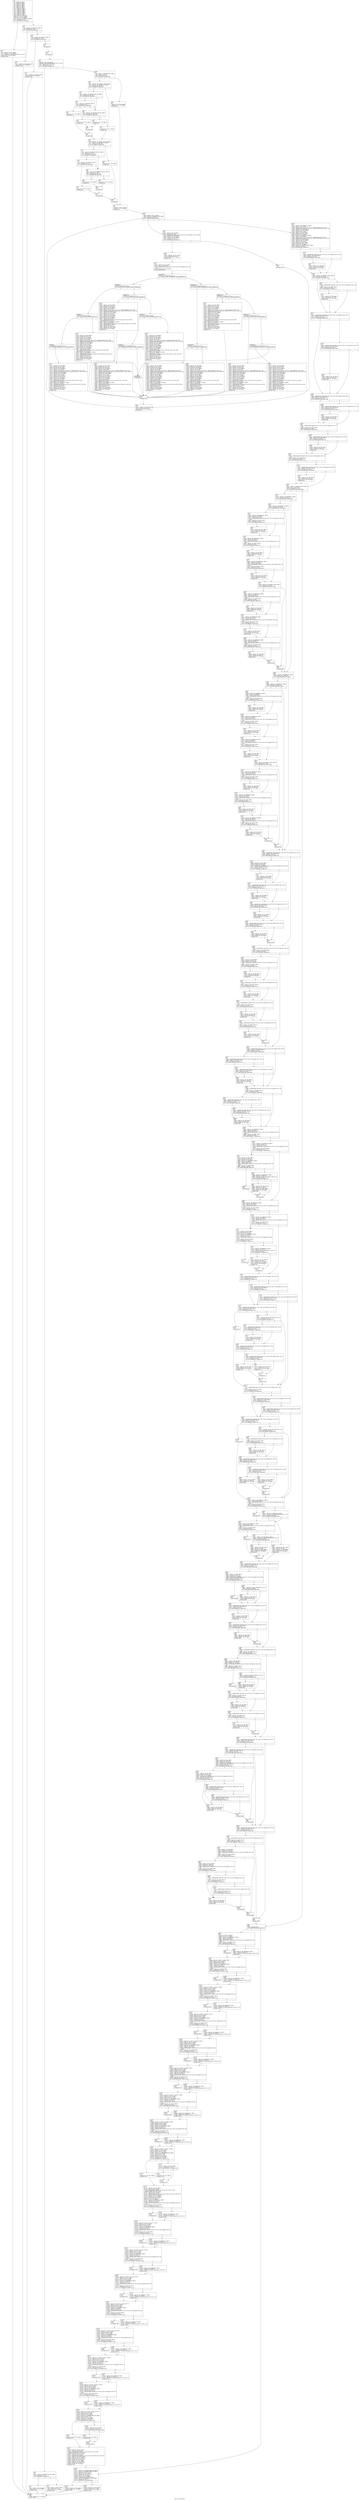digraph "CFG for 'eval' function" {
	label="CFG for 'eval' function";

	Node0x23d6a30 [shape=record,label="{%2:\l  %3 = alloca i32, align 4\l  %4 = alloca i32, align 4\l  %5 = alloca i32, align 4\l  %6 = alloca i32, align 4\l  %7 = alloca i32, align 4\l  %8 = alloca i32, align 4\l  %9 = alloca i32, align 4\l  %10 = alloca i32, align 4\l  %11 = alloca i32, align 4\l  %12 = alloca i32, align 4\l  %13 = alloca i32, align 4\l  %14 = alloca i32, align 4\l  %15 = alloca i32, align 4\l  %16 = alloca i32, align 4\l  store i32 %0, i32* %4, align 4\l  store i32 %1, i32* %5, align 4\l  store i32 0, i32* %9, align 4\l  %17 = load i32, i32* @Variant, align 4\l  %18 = icmp eq i32 %17, 2\l  br i1 %18, label %19, label %23\l|{<s0>T|<s1>F}}"];
	Node0x23d6a30:s0 -> Node0x23d6a80;
	Node0x23d6a30:s1 -> Node0x23d6ad0;
	Node0x23d6a80 [shape=record,label="{%19:\l19:                                               \l  %20 = load i32, i32* %4, align 4\l  %21 = load i32, i32* %5, align 4\l  %22 = call fastcc i32 @std_eval(i32 %20, i32 %21)\l  store i32 %22, i32* %3, align 4\l  br label %1284\l}"];
	Node0x23d6a80 -> Node0x23dc7f0;
	Node0x23d6ad0 [shape=record,label="{%23:\l23:                                               \l  %24 = load i32, i32* @Variant, align 4\l  %25 = icmp eq i32 %24, 3\l  br i1 %25, label %26, label %28\l|{<s0>T|<s1>F}}"];
	Node0x23d6ad0:s0 -> Node0x23d6b20;
	Node0x23d6ad0:s1 -> Node0x23d6b70;
	Node0x23d6b20 [shape=record,label="{%26:\l26:                                               \l  %27 = call fastcc i32 @suicide_eval()\l  store i32 %27, i32* %3, align 4\l  br label %1284\l}"];
	Node0x23d6b20 -> Node0x23dc7f0;
	Node0x23d6b70 [shape=record,label="{%28:\l28:                                               \l  %29 = load i32, i32* @Variant, align 4\l  %30 = icmp eq i32 %29, 4\l  br i1 %30, label %31, label %33\l|{<s0>T|<s1>F}}"];
	Node0x23d6b70:s0 -> Node0x23d6bc0;
	Node0x23d6b70:s1 -> Node0x23d6c10;
	Node0x23d6bc0 [shape=record,label="{%31:\l31:                                               \l  %32 = call fastcc i32 @losers_eval()\l  store i32 %32, i32* %3, align 4\l  br label %1284\l}"];
	Node0x23d6bc0 -> Node0x23dc7f0;
	Node0x23d6c10 [shape=record,label="{%33:\l33:                                               \l  br label %34\l}"];
	Node0x23d6c10 -> Node0x23d6c60;
	Node0x23d6c60 [shape=record,label="{%34:\l34:                                               \l  br label %35\l}"];
	Node0x23d6c60 -> Node0x23d6cb0;
	Node0x23d6cb0 [shape=record,label="{%35:\l35:                                               \l  store i32 0, i32* %10, align 4\l  call fastcc void @checkECache(i32* %9, i32* %10)\l  %36 = load i32, i32* %10, align 4\l  %37 = icmp ne i32 %36, 0\l  br i1 %37, label %38, label %46\l|{<s0>T|<s1>F}}"];
	Node0x23d6cb0:s0 -> Node0x23d6d00;
	Node0x23d6cb0:s1 -> Node0x23d6df0;
	Node0x23d6d00 [shape=record,label="{%38:\l38:                                               \l  %39 = load i32, i32* @white_to_move, align 4\l  %40 = icmp eq i32 %39, 1\l  br i1 %40, label %41, label %43\l|{<s0>T|<s1>F}}"];
	Node0x23d6d00:s0 -> Node0x23d6d50;
	Node0x23d6d00:s1 -> Node0x23d6da0;
	Node0x23d6d50 [shape=record,label="{%41:\l41:                                               \l  %42 = load i32, i32* %9, align 4\l  store i32 %42, i32* %3, align 4\l  br label %1284\l}"];
	Node0x23d6d50 -> Node0x23dc7f0;
	Node0x23d6da0 [shape=record,label="{%43:\l43:                                               \l  %44 = load i32, i32* %9, align 4\l  %45 = sub nsw i32 0, %44\l  store i32 %45, i32* %3, align 4\l  br label %1284\l}"];
	Node0x23d6da0 -> Node0x23dc7f0;
	Node0x23d6df0 [shape=record,label="{%46:\l46:                                               \l  %.b = load i1, i1* @cfg_devscale, align 1\l  %47 = zext i1 %.b to i32\l  %48 = icmp ne i32 %47, 0\l  br i1 %48, label %49, label %90\l|{<s0>T|<s1>F}}"];
	Node0x23d6df0:s0 -> Node0x23d6e40;
	Node0x23d6df0:s1 -> Node0x23d74d0;
	Node0x23d6e40 [shape=record,label="{%49:\l49:                                               \l  %50 = load i32, i32* @white_to_move, align 4\l  %51 = load i32, i32* @comp_color, align 4\l  %52 = icmp ne i32 %50, %51\l  br i1 %52, label %53, label %67\l|{<s0>T|<s1>F}}"];
	Node0x23d6e40:s0 -> Node0x23d6e90;
	Node0x23d6e40:s1 -> Node0x23d7110;
	Node0x23d6e90 [shape=record,label="{%53:\l53:                                               \l  %54 = load i32, i32* @white_hand_eval, align 4\l  %55 = icmp sle i32 %54, 200\l  br i1 %55, label %56, label %60\l|{<s0>T|<s1>F}}"];
	Node0x23d6e90:s0 -> Node0x23d6ee0;
	Node0x23d6e90:s1 -> Node0x23d6f80;
	Node0x23d6ee0 [shape=record,label="{%56:\l56:                                               \l  %57 = load i32, i32* @Variant, align 4\l  %58 = icmp ne i32 %57, 1\l  br i1 %58, label %59, label %60\l|{<s0>T|<s1>F}}"];
	Node0x23d6ee0:s0 -> Node0x23d6f30;
	Node0x23d6ee0:s1 -> Node0x23d6f80;
	Node0x23d6f30 [shape=record,label="{%59:\l59:                                               \l  store i32 2, i32* %15, align 4\l  br label %66\l}"];
	Node0x23d6f30 -> Node0x23d70c0;
	Node0x23d6f80 [shape=record,label="{%60:\l60:                                               \l  %61 = load i32, i32* @white_hand_eval, align 4\l  %62 = icmp sge i32 %61, 700\l  br i1 %62, label %63, label %64\l|{<s0>T|<s1>F}}"];
	Node0x23d6f80:s0 -> Node0x23d6fd0;
	Node0x23d6f80:s1 -> Node0x23d7020;
	Node0x23d6fd0 [shape=record,label="{%63:\l63:                                               \l  store i32 0, i32* %15, align 4\l  br label %65\l}"];
	Node0x23d6fd0 -> Node0x23d7070;
	Node0x23d7020 [shape=record,label="{%64:\l64:                                               \l  store i32 1, i32* %15, align 4\l  br label %65\l}"];
	Node0x23d7020 -> Node0x23d7070;
	Node0x23d7070 [shape=record,label="{%65:\l65:                                               \l  br label %66\l}"];
	Node0x23d7070 -> Node0x23d70c0;
	Node0x23d70c0 [shape=record,label="{%66:\l66:                                               \l  br label %68\l}"];
	Node0x23d70c0 -> Node0x23d7160;
	Node0x23d7110 [shape=record,label="{%67:\l67:                                               \l  store i32 0, i32* %15, align 4\l  br label %68\l}"];
	Node0x23d7110 -> Node0x23d7160;
	Node0x23d7160 [shape=record,label="{%68:\l68:                                               \l  %69 = load i32, i32* @white_to_move, align 4\l  %70 = load i32, i32* @comp_color, align 4\l  %71 = icmp eq i32 %69, %70\l  br i1 %71, label %72, label %88\l|{<s0>T|<s1>F}}"];
	Node0x23d7160:s0 -> Node0x23d71b0;
	Node0x23d7160:s1 -> Node0x23d7430;
	Node0x23d71b0 [shape=record,label="{%72:\l72:                                               \l  %73 = load i32, i32* @black_hand_eval, align 4\l  %74 = sub nsw i32 0, %73\l  %75 = icmp sle i32 %74, 200\l  br i1 %75, label %76, label %80\l|{<s0>T|<s1>F}}"];
	Node0x23d71b0:s0 -> Node0x23d7200;
	Node0x23d71b0:s1 -> Node0x23d72a0;
	Node0x23d7200 [shape=record,label="{%76:\l76:                                               \l  %77 = load i32, i32* @Variant, align 4\l  %78 = icmp ne i32 %77, 1\l  br i1 %78, label %79, label %80\l|{<s0>T|<s1>F}}"];
	Node0x23d7200:s0 -> Node0x23d7250;
	Node0x23d7200:s1 -> Node0x23d72a0;
	Node0x23d7250 [shape=record,label="{%79:\l79:                                               \l  store i32 2, i32* %16, align 4\l  br label %87\l}"];
	Node0x23d7250 -> Node0x23d73e0;
	Node0x23d72a0 [shape=record,label="{%80:\l80:                                               \l  %81 = load i32, i32* @black_hand_eval, align 4\l  %82 = sub nsw i32 0, %81\l  %83 = icmp sge i32 %82, 700\l  br i1 %83, label %84, label %85\l|{<s0>T|<s1>F}}"];
	Node0x23d72a0:s0 -> Node0x23d72f0;
	Node0x23d72a0:s1 -> Node0x23d7340;
	Node0x23d72f0 [shape=record,label="{%84:\l84:                                               \l  store i32 0, i32* %16, align 4\l  br label %86\l}"];
	Node0x23d72f0 -> Node0x23d7390;
	Node0x23d7340 [shape=record,label="{%85:\l85:                                               \l  store i32 1, i32* %16, align 4\l  br label %86\l}"];
	Node0x23d7340 -> Node0x23d7390;
	Node0x23d7390 [shape=record,label="{%86:\l86:                                               \l  br label %87\l}"];
	Node0x23d7390 -> Node0x23d73e0;
	Node0x23d73e0 [shape=record,label="{%87:\l87:                                               \l  br label %89\l}"];
	Node0x23d73e0 -> Node0x23d7480;
	Node0x23d7430 [shape=record,label="{%88:\l88:                                               \l  store i32 0, i32* %16, align 4\l  br label %89\l}"];
	Node0x23d7430 -> Node0x23d7480;
	Node0x23d7480 [shape=record,label="{%89:\l89:                                               \l  br label %91\l}"];
	Node0x23d7480 -> Node0x23d7520;
	Node0x23d74d0 [shape=record,label="{%90:\l90:                                               \l  store i32 0, i32* %16, align 4\l  store i32 0, i32* %15, align 4\l  br label %91\l}"];
	Node0x23d74d0 -> Node0x23d7520;
	Node0x23d7520 [shape=record,label="{%91:\l91:                                               \l  store i32 1, i32* %7, align 4\l  store i32 1, i32* %8, align 4\l  br label %92\l}"];
	Node0x23d7520 -> Node0x23d7570;
	Node0x23d7570 [shape=record,label="{%92:\l92:                                               \l  %93 = load i32, i32* %7, align 4\l  %94 = load i32, i32* @piece_count, align 4\l  %95 = icmp sle i32 %93, %94\l  br i1 %95, label %96, label %336\l|{<s0>T|<s1>F}}"];
	Node0x23d7570:s0 -> Node0x23d75c0;
	Node0x23d7570:s1 -> Node0x23d7ed0;
	Node0x23d75c0 [shape=record,label="{%96:\l96:                                               \l  %97 = load i32, i32* %8, align 4\l  %98 = sext i32 %97 to i64\l  %99 = getelementptr inbounds [62 x i32], [62 x i32]* @pieces, i64 0, i64 %98\l  %100 = load i32, i32* %99, align 4\l  store i32 %100, i32* %6, align 4\l  %101 = load i32, i32* %6, align 4\l  %102 = icmp ne i32 %101, 0\l  br i1 %102, label %104, label %103\l|{<s0>T|<s1>F}}"];
	Node0x23d75c0:s0 -> Node0x23d7660;
	Node0x23d75c0:s1 -> Node0x23d7610;
	Node0x23d7610 [shape=record,label="{%103:\l103:                                              \l  br label %333\l}"];
	Node0x23d7610 -> Node0x23d7e80;
	Node0x23d7660 [shape=record,label="{%104:\l104:                                              \l  %105 = load i32, i32* %7, align 4\l  %106 = add nsw i32 %105, 1\l  store i32 %106, i32* %7, align 4\l  br label %107\l}"];
	Node0x23d7660 -> Node0x23d76b0;
	Node0x23d76b0 [shape=record,label="{%107:\l107:                                              \l  %108 = load i32, i32* %6, align 4\l  %109 = sext i32 %108 to i64\l  %110 = getelementptr inbounds [144 x i32], [144 x i32]* @board, i64 0, i64\l... %109\l  %111 = load i32, i32* %110, align 4\l  br label %NodeBlock20\l}"];
	Node0x23d76b0 -> Node0x23d7700;
	Node0x23d7700 [shape=record,label="{NodeBlock20:                                      \l  %Pivot21 = icmp slt i32 %111, 8\l  br i1 %Pivot21, label %NodeBlock8, label %NodeBlock18\l|{<s0>T|<s1>F}}"];
	Node0x23d7700:s0 -> Node0x23d78e0;
	Node0x23d7700:s1 -> Node0x23d7750;
	Node0x23d7750 [shape=record,label="{NodeBlock18:                                      \l  %Pivot19 = icmp slt i32 %111, 10\l  br i1 %Pivot19, label %NodeBlock10, label %NodeBlock16\l|{<s0>T|<s1>F}}"];
	Node0x23d7750:s0 -> Node0x23d7890;
	Node0x23d7750:s1 -> Node0x23d77a0;
	Node0x23d77a0 [shape=record,label="{NodeBlock16:                                      \l  %Pivot17 = icmp slt i32 %111, 11\l  br i1 %Pivot17, label %310, label %NodeBlock14\l|{<s0>T|<s1>F}}"];
	Node0x23d77a0:s0 -> Node0x23d7d90;
	Node0x23d77a0:s1 -> Node0x23d77f0;
	Node0x23d77f0 [shape=record,label="{NodeBlock14:                                      \l  %Pivot15 = icmp slt i32 %111, 12\l  br i1 %Pivot15, label %200, label %LeafBlock12\l|{<s0>T|<s1>F}}"];
	Node0x23d77f0:s0 -> Node0x23d7c00;
	Node0x23d77f0:s1 -> Node0x23d7840;
	Node0x23d7840 [shape=record,label="{LeafBlock12:                                      \l  %SwitchLeaf13 = icmp eq i32 %111, 12\l  br i1 %SwitchLeaf13, label %222, label %NewDefault\l|{<s0>T|<s1>F}}"];
	Node0x23d7840:s0 -> Node0x23d7c50;
	Node0x23d7840:s1 -> Node0x23d7de0;
	Node0x23d7890 [shape=record,label="{NodeBlock10:                                      \l  %Pivot11 = icmp slt i32 %111, 9\l  br i1 %Pivot11, label %178, label %288\l|{<s0>T|<s1>F}}"];
	Node0x23d7890:s0 -> Node0x23d7bb0;
	Node0x23d7890:s1 -> Node0x23d7d40;
	Node0x23d78e0 [shape=record,label="{NodeBlock8:                                       \l  %Pivot9 = icmp slt i32 %111, 3\l  br i1 %Pivot9, label %NodeBlock, label %NodeBlock6\l|{<s0>T|<s1>F}}"];
	Node0x23d78e0:s0 -> Node0x23d7a20;
	Node0x23d78e0:s1 -> Node0x23d7930;
	Node0x23d7930 [shape=record,label="{NodeBlock6:                                       \l  %Pivot7 = icmp slt i32 %111, 4\l  br i1 %Pivot7, label %244, label %NodeBlock4\l|{<s0>T|<s1>F}}"];
	Node0x23d7930:s0 -> Node0x23d7ca0;
	Node0x23d7930:s1 -> Node0x23d7980;
	Node0x23d7980 [shape=record,label="{NodeBlock4:                                       \l  %Pivot5 = icmp slt i32 %111, 7\l  br i1 %Pivot5, label %LeafBlock2, label %156\l|{<s0>T|<s1>F}}"];
	Node0x23d7980:s0 -> Node0x23d79d0;
	Node0x23d7980:s1 -> Node0x23d7b60;
	Node0x23d79d0 [shape=record,label="{LeafBlock2:                                       \l  %SwitchLeaf3 = icmp eq i32 %111, 4\l  br i1 %SwitchLeaf3, label %266, label %NewDefault\l|{<s0>T|<s1>F}}"];
	Node0x23d79d0:s0 -> Node0x23d7cf0;
	Node0x23d79d0:s1 -> Node0x23d7de0;
	Node0x23d7a20 [shape=record,label="{NodeBlock:                                        \l  %Pivot = icmp slt i32 %111, 2\l  br i1 %Pivot, label %LeafBlock, label %134\l|{<s0>T|<s1>F}}"];
	Node0x23d7a20:s0 -> Node0x23d7a70;
	Node0x23d7a20:s1 -> Node0x23d7b10;
	Node0x23d7a70 [shape=record,label="{LeafBlock:                                        \l  %SwitchLeaf = icmp eq i32 %111, 1\l  br i1 %SwitchLeaf, label %112, label %NewDefault\l|{<s0>T|<s1>F}}"];
	Node0x23d7a70:s0 -> Node0x23d7ac0;
	Node0x23d7a70:s1 -> Node0x23d7de0;
	Node0x23d7ac0 [shape=record,label="{%112:\l112:                                              \l  %113 = load i32, i32* %9, align 4\l  %114 = add nsw i32 %113, 100\l  store i32 %114, i32* %9, align 4\l  %115 = load i32, i32* %6, align 4\l  %116 = sext i32 %115 to i64\l  %117 = bitcast \<\{ [106 x i32], [38 x i32] \}\>* @white_pawn to [144 x i32]*\l  %118 = getelementptr inbounds [144 x i32], [144 x i32]* %117, i64 0, i64 %116\l  %119 = load i32, i32* %118, align 4\l  %120 = load i32, i32* %15, align 4\l  %121 = ashr i32 %119, %120\l  %122 = load i32, i32* %9, align 4\l  %123 = add nsw i32 %122, %121\l  store i32 %123, i32* %9, align 4\l  %124 = load i32, i32* %6, align 4\l  %125 = sext i32 %124 to i64\l  %126 = getelementptr inbounds [144 x [144 x i8]], [144 x [144 x i8]]*\l... @p_tropism, i64 0, i64 %125\l  %127 = load i32, i32* @bking_loc, align 4\l  %128 = sext i32 %127 to i64\l  %129 = getelementptr inbounds [144 x i8], [144 x i8]* %126, i64 0, i64 %128\l  %130 = load i8, i8* %129, align 1\l  %131 = zext i8 %130 to i32\l  %132 = load i32, i32* %9, align 4\l  %133 = add nsw i32 %132, %131\l  store i32 %133, i32* %9, align 4\l  br label %332\l}"];
	Node0x23d7ac0 -> Node0x23d7e30;
	Node0x23d7b10 [shape=record,label="{%134:\l134:                                              \l  %135 = load i32, i32* %9, align 4\l  %136 = sub nsw i32 %135, 100\l  store i32 %136, i32* %9, align 4\l  %137 = load i32, i32* %6, align 4\l  %138 = sext i32 %137 to i64\l  %139 = bitcast \<\{ [106 x i32], [38 x i32] \}\>* @black_pawn to [144 x i32]*\l  %140 = getelementptr inbounds [144 x i32], [144 x i32]* %139, i64 0, i64 %138\l  %141 = load i32, i32* %140, align 4\l  %142 = load i32, i32* %16, align 4\l  %143 = ashr i32 %141, %142\l  %144 = load i32, i32* %9, align 4\l  %145 = sub nsw i32 %144, %143\l  store i32 %145, i32* %9, align 4\l  %146 = load i32, i32* %6, align 4\l  %147 = sext i32 %146 to i64\l  %148 = getelementptr inbounds [144 x [144 x i8]], [144 x [144 x i8]]*\l... @p_tropism, i64 0, i64 %147\l  %149 = load i32, i32* @wking_loc, align 4\l  %150 = sext i32 %149 to i64\l  %151 = getelementptr inbounds [144 x i8], [144 x i8]* %148, i64 0, i64 %150\l  %152 = load i8, i8* %151, align 1\l  %153 = zext i8 %152 to i32\l  %154 = load i32, i32* %9, align 4\l  %155 = sub nsw i32 %154, %153\l  store i32 %155, i32* %9, align 4\l  br label %332\l}"];
	Node0x23d7b10 -> Node0x23d7e30;
	Node0x23d7b60 [shape=record,label="{%156:\l156:                                              \l  %157 = load i32, i32* %9, align 4\l  %158 = add nsw i32 %157, 250\l  store i32 %158, i32* %9, align 4\l  %159 = load i32, i32* %6, align 4\l  %160 = sext i32 %159 to i64\l  %161 = bitcast \<\{ [118 x i32], [26 x i32] \}\>* @white_rook to [144 x i32]*\l  %162 = getelementptr inbounds [144 x i32], [144 x i32]* %161, i64 0, i64 %160\l  %163 = load i32, i32* %162, align 4\l  %164 = load i32, i32* %15, align 4\l  %165 = ashr i32 %163, %164\l  %166 = load i32, i32* %9, align 4\l  %167 = add nsw i32 %166, %165\l  store i32 %167, i32* %9, align 4\l  %168 = load i32, i32* %6, align 4\l  %169 = sext i32 %168 to i64\l  %170 = getelementptr inbounds [144 x [144 x i8]], [144 x [144 x i8]]*\l... @r_tropism, i64 0, i64 %169\l  %171 = load i32, i32* @bking_loc, align 4\l  %172 = sext i32 %171 to i64\l  %173 = getelementptr inbounds [144 x i8], [144 x i8]* %170, i64 0, i64 %172\l  %174 = load i8, i8* %173, align 1\l  %175 = zext i8 %174 to i32\l  %176 = load i32, i32* %9, align 4\l  %177 = add nsw i32 %176, %175\l  store i32 %177, i32* %9, align 4\l  br label %332\l}"];
	Node0x23d7b60 -> Node0x23d7e30;
	Node0x23d7bb0 [shape=record,label="{%178:\l178:                                              \l  %179 = load i32, i32* %9, align 4\l  %180 = sub nsw i32 %179, 250\l  store i32 %180, i32* %9, align 4\l  %181 = load i32, i32* %6, align 4\l  %182 = sext i32 %181 to i64\l  %183 = bitcast \<\{ [118 x i32], [26 x i32] \}\>* @black_rook to [144 x i32]*\l  %184 = getelementptr inbounds [144 x i32], [144 x i32]* %183, i64 0, i64 %182\l  %185 = load i32, i32* %184, align 4\l  %186 = load i32, i32* %16, align 4\l  %187 = ashr i32 %185, %186\l  %188 = load i32, i32* %9, align 4\l  %189 = sub nsw i32 %188, %187\l  store i32 %189, i32* %9, align 4\l  %190 = load i32, i32* %6, align 4\l  %191 = sext i32 %190 to i64\l  %192 = getelementptr inbounds [144 x [144 x i8]], [144 x [144 x i8]]*\l... @r_tropism, i64 0, i64 %191\l  %193 = load i32, i32* @wking_loc, align 4\l  %194 = sext i32 %193 to i64\l  %195 = getelementptr inbounds [144 x i8], [144 x i8]* %192, i64 0, i64 %194\l  %196 = load i8, i8* %195, align 1\l  %197 = zext i8 %196 to i32\l  %198 = load i32, i32* %9, align 4\l  %199 = sub nsw i32 %198, %197\l  store i32 %199, i32* %9, align 4\l  br label %332\l}"];
	Node0x23d7bb0 -> Node0x23d7e30;
	Node0x23d7c00 [shape=record,label="{%200:\l200:                                              \l  %201 = load i32, i32* %9, align 4\l  %202 = add nsw i32 %201, 230\l  store i32 %202, i32* %9, align 4\l  %203 = load i32, i32* %6, align 4\l  %204 = sext i32 %203 to i64\l  %205 = bitcast \<\{ [118 x i32], [26 x i32] \}\>* @pcsqbishop to [144 x i32]*\l  %206 = getelementptr inbounds [144 x i32], [144 x i32]* %205, i64 0, i64 %204\l  %207 = load i32, i32* %206, align 4\l  %208 = load i32, i32* %15, align 4\l  %209 = ashr i32 %207, %208\l  %210 = load i32, i32* %9, align 4\l  %211 = add nsw i32 %210, %209\l  store i32 %211, i32* %9, align 4\l  %212 = load i32, i32* %6, align 4\l  %213 = sext i32 %212 to i64\l  %214 = getelementptr inbounds [144 x [144 x i8]], [144 x [144 x i8]]*\l... @b_tropism, i64 0, i64 %213\l  %215 = load i32, i32* @bking_loc, align 4\l  %216 = sext i32 %215 to i64\l  %217 = getelementptr inbounds [144 x i8], [144 x i8]* %214, i64 0, i64 %216\l  %218 = load i8, i8* %217, align 1\l  %219 = zext i8 %218 to i32\l  %220 = load i32, i32* %9, align 4\l  %221 = add nsw i32 %220, %219\l  store i32 %221, i32* %9, align 4\l  br label %332\l}"];
	Node0x23d7c00 -> Node0x23d7e30;
	Node0x23d7c50 [shape=record,label="{%222:\l222:                                              \l  %223 = load i32, i32* %9, align 4\l  %224 = sub nsw i32 %223, 230\l  store i32 %224, i32* %9, align 4\l  %225 = load i32, i32* %6, align 4\l  %226 = sext i32 %225 to i64\l  %227 = bitcast \<\{ [118 x i32], [26 x i32] \}\>* @pcsqbishop to [144 x i32]*\l  %228 = getelementptr inbounds [144 x i32], [144 x i32]* %227, i64 0, i64 %226\l  %229 = load i32, i32* %228, align 4\l  %230 = load i32, i32* %16, align 4\l  %231 = ashr i32 %229, %230\l  %232 = load i32, i32* %9, align 4\l  %233 = sub nsw i32 %232, %231\l  store i32 %233, i32* %9, align 4\l  %234 = load i32, i32* %6, align 4\l  %235 = sext i32 %234 to i64\l  %236 = getelementptr inbounds [144 x [144 x i8]], [144 x [144 x i8]]*\l... @b_tropism, i64 0, i64 %235\l  %237 = load i32, i32* @wking_loc, align 4\l  %238 = sext i32 %237 to i64\l  %239 = getelementptr inbounds [144 x i8], [144 x i8]* %236, i64 0, i64 %238\l  %240 = load i8, i8* %239, align 1\l  %241 = zext i8 %240 to i32\l  %242 = load i32, i32* %9, align 4\l  %243 = sub nsw i32 %242, %241\l  store i32 %243, i32* %9, align 4\l  br label %332\l}"];
	Node0x23d7c50 -> Node0x23d7e30;
	Node0x23d7ca0 [shape=record,label="{%244:\l244:                                              \l  %245 = load i32, i32* %9, align 4\l  %246 = add nsw i32 %245, 210\l  store i32 %246, i32* %9, align 4\l  %247 = load i32, i32* %6, align 4\l  %248 = sext i32 %247 to i64\l  %249 = bitcast \<\{ [118 x i32], [26 x i32] \}\>* @white_knight to [144 x i32]*\l  %250 = getelementptr inbounds [144 x i32], [144 x i32]* %249, i64 0, i64 %248\l  %251 = load i32, i32* %250, align 4\l  %252 = load i32, i32* %15, align 4\l  %253 = ashr i32 %251, %252\l  %254 = load i32, i32* %9, align 4\l  %255 = add nsw i32 %254, %253\l  store i32 %255, i32* %9, align 4\l  %256 = load i32, i32* %6, align 4\l  %257 = sext i32 %256 to i64\l  %258 = getelementptr inbounds [144 x [144 x i8]], [144 x [144 x i8]]*\l... @n_tropism, i64 0, i64 %257\l  %259 = load i32, i32* @bking_loc, align 4\l  %260 = sext i32 %259 to i64\l  %261 = getelementptr inbounds [144 x i8], [144 x i8]* %258, i64 0, i64 %260\l  %262 = load i8, i8* %261, align 1\l  %263 = zext i8 %262 to i32\l  %264 = load i32, i32* %9, align 4\l  %265 = add nsw i32 %264, %263\l  store i32 %265, i32* %9, align 4\l  br label %332\l}"];
	Node0x23d7ca0 -> Node0x23d7e30;
	Node0x23d7cf0 [shape=record,label="{%266:\l266:                                              \l  %267 = load i32, i32* %9, align 4\l  %268 = sub nsw i32 %267, 210\l  store i32 %268, i32* %9, align 4\l  %269 = load i32, i32* %6, align 4\l  %270 = sext i32 %269 to i64\l  %271 = bitcast \<\{ [118 x i32], [26 x i32] \}\>* @black_knight to [144 x i32]*\l  %272 = getelementptr inbounds [144 x i32], [144 x i32]* %271, i64 0, i64 %270\l  %273 = load i32, i32* %272, align 4\l  %274 = load i32, i32* %16, align 4\l  %275 = ashr i32 %273, %274\l  %276 = load i32, i32* %9, align 4\l  %277 = sub nsw i32 %276, %275\l  store i32 %277, i32* %9, align 4\l  %278 = load i32, i32* %6, align 4\l  %279 = sext i32 %278 to i64\l  %280 = getelementptr inbounds [144 x [144 x i8]], [144 x [144 x i8]]*\l... @n_tropism, i64 0, i64 %279\l  %281 = load i32, i32* @wking_loc, align 4\l  %282 = sext i32 %281 to i64\l  %283 = getelementptr inbounds [144 x i8], [144 x i8]* %280, i64 0, i64 %282\l  %284 = load i8, i8* %283, align 1\l  %285 = zext i8 %284 to i32\l  %286 = load i32, i32* %9, align 4\l  %287 = sub nsw i32 %286, %285\l  store i32 %287, i32* %9, align 4\l  br label %332\l}"];
	Node0x23d7cf0 -> Node0x23d7e30;
	Node0x23d7d40 [shape=record,label="{%288:\l288:                                              \l  %289 = load i32, i32* %9, align 4\l  %290 = add nsw i32 %289, 450\l  store i32 %290, i32* %9, align 4\l  %291 = load i32, i32* %6, align 4\l  %292 = sext i32 %291 to i64\l  %293 = bitcast \<\{ [118 x i32], [26 x i32] \}\>* @white_queen to [144 x i32]*\l  %294 = getelementptr inbounds [144 x i32], [144 x i32]* %293, i64 0, i64 %292\l  %295 = load i32, i32* %294, align 4\l  %296 = load i32, i32* %15, align 4\l  %297 = ashr i32 %295, %296\l  %298 = load i32, i32* %9, align 4\l  %299 = add nsw i32 %298, %297\l  store i32 %299, i32* %9, align 4\l  %300 = load i32, i32* %6, align 4\l  %301 = sext i32 %300 to i64\l  %302 = getelementptr inbounds [144 x [144 x i8]], [144 x [144 x i8]]*\l... @q_tropism, i64 0, i64 %301\l  %303 = load i32, i32* @bking_loc, align 4\l  %304 = sext i32 %303 to i64\l  %305 = getelementptr inbounds [144 x i8], [144 x i8]* %302, i64 0, i64 %304\l  %306 = load i8, i8* %305, align 1\l  %307 = zext i8 %306 to i32\l  %308 = load i32, i32* %9, align 4\l  %309 = add nsw i32 %308, %307\l  store i32 %309, i32* %9, align 4\l  br label %332\l}"];
	Node0x23d7d40 -> Node0x23d7e30;
	Node0x23d7d90 [shape=record,label="{%310:\l310:                                              \l  %311 = load i32, i32* %9, align 4\l  %312 = sub nsw i32 %311, 450\l  store i32 %312, i32* %9, align 4\l  %313 = load i32, i32* %6, align 4\l  %314 = sext i32 %313 to i64\l  %315 = bitcast \<\{ [114 x i32], [30 x i32] \}\>* @black_queen to [144 x i32]*\l  %316 = getelementptr inbounds [144 x i32], [144 x i32]* %315, i64 0, i64 %314\l  %317 = load i32, i32* %316, align 4\l  %318 = load i32, i32* %16, align 4\l  %319 = ashr i32 %317, %318\l  %320 = load i32, i32* %9, align 4\l  %321 = sub nsw i32 %320, %319\l  store i32 %321, i32* %9, align 4\l  %322 = load i32, i32* %6, align 4\l  %323 = sext i32 %322 to i64\l  %324 = getelementptr inbounds [144 x [144 x i8]], [144 x [144 x i8]]*\l... @q_tropism, i64 0, i64 %323\l  %325 = load i32, i32* @wking_loc, align 4\l  %326 = sext i32 %325 to i64\l  %327 = getelementptr inbounds [144 x i8], [144 x i8]* %324, i64 0, i64 %326\l  %328 = load i8, i8* %327, align 1\l  %329 = zext i8 %328 to i32\l  %330 = load i32, i32* %9, align 4\l  %331 = sub nsw i32 %330, %329\l  store i32 %331, i32* %9, align 4\l  br label %332\l}"];
	Node0x23d7d90 -> Node0x23d7e30;
	Node0x23d7de0 [shape=record,label="{NewDefault:                                       \l  br label %332\l}"];
	Node0x23d7de0 -> Node0x23d7e30;
	Node0x23d7e30 [shape=record,label="{%332:\l332:                                              \l  br label %333\l}"];
	Node0x23d7e30 -> Node0x23d7e80;
	Node0x23d7e80 [shape=record,label="{%333:\l333:                                              \l  %334 = load i32, i32* %8, align 4\l  %335 = add nsw i32 %334, 1\l  store i32 %335, i32* %8, align 4\l  br label %92\l}"];
	Node0x23d7e80 -> Node0x23d7570;
	Node0x23d7ed0 [shape=record,label="{%336:\l336:                                              \l  %337 = load i32, i32* @wking_loc, align 4\l  %338 = sext i32 %337 to i64\l  %339 = bitcast \<\{ [118 x i32], [26 x i32] \}\>* @white_king to [144 x i32]*\l  %340 = getelementptr inbounds [144 x i32], [144 x i32]* %339, i64 0, i64 %338\l  %341 = load i32, i32* %340, align 4\l  %342 = load i32, i32* %16, align 4\l  %343 = ashr i32 %341, %342\l  %344 = load i32, i32* %9, align 4\l  %345 = add nsw i32 %344, %343\l  store i32 %345, i32* %9, align 4\l  %346 = load i32, i32* @bking_loc, align 4\l  %347 = sext i32 %346 to i64\l  %348 = bitcast \<\{ [118 x i32], [26 x i32] \}\>* @black_king to [144 x i32]*\l  %349 = getelementptr inbounds [144 x i32], [144 x i32]* %348, i64 0, i64 %347\l  %350 = load i32, i32* %349, align 4\l  %351 = load i32, i32* %15, align 4\l  %352 = ashr i32 %350, %351\l  %353 = load i32, i32* %9, align 4\l  %354 = sub nsw i32 %353, %352\l  store i32 %354, i32* %9, align 4\l  %355 = load i32, i32* @white_castled, align 4\l  %356 = icmp ne i32 %355, 0\l  br i1 %356, label %364, label %357\l|{<s0>T|<s1>F}}"];
	Node0x23d7ed0:s0 -> Node0x23d7fc0;
	Node0x23d7ed0:s1 -> Node0x23d7f20;
	Node0x23d7f20 [shape=record,label="{%357:\l357:                                              \l  %358 = getelementptr inbounds [144 x i32], [144 x i32]* @moved, i64 0, i64 30\l  %359 = load i32, i32* %358, align 8\l  %360 = icmp ne i32 %359, 0\l  br i1 %360, label %361, label %364\l|{<s0>T|<s1>F}}"];
	Node0x23d7f20:s0 -> Node0x23d7f70;
	Node0x23d7f20:s1 -> Node0x23d7fc0;
	Node0x23d7f70 [shape=record,label="{%361:\l361:                                              \l  %362 = load i32, i32* %9, align 4\l  %363 = sub nsw i32 %362, 30\l  store i32 %363, i32* %9, align 4\l  br label %364\l}"];
	Node0x23d7f70 -> Node0x23d7fc0;
	Node0x23d7fc0 [shape=record,label="{%364:\l364:                                              \l  %365 = load i32, i32* @black_castled, align 4\l  %366 = icmp ne i32 %365, 0\l  br i1 %366, label %374, label %367\l|{<s0>T|<s1>F}}"];
	Node0x23d7fc0:s0 -> Node0x23d80b0;
	Node0x23d7fc0:s1 -> Node0x23d8010;
	Node0x23d8010 [shape=record,label="{%367:\l367:                                              \l  %368 = getelementptr inbounds [144 x i32], [144 x i32]* @moved, i64 0, i64\l... 114\l  %369 = load i32, i32* %368, align 8\l  %370 = icmp ne i32 %369, 0\l  br i1 %370, label %371, label %374\l|{<s0>T|<s1>F}}"];
	Node0x23d8010:s0 -> Node0x23d8060;
	Node0x23d8010:s1 -> Node0x23d80b0;
	Node0x23d8060 [shape=record,label="{%371:\l371:                                              \l  %372 = load i32, i32* %9, align 4\l  %373 = add nsw i32 %372, 30\l  store i32 %373, i32* %9, align 4\l  br label %374\l}"];
	Node0x23d8060 -> Node0x23d80b0;
	Node0x23d80b0 [shape=record,label="{%374:\l374:                                              \l  %375 = getelementptr inbounds [144 x i32], [144 x i32]* @moved, i64 0, i64 41\l  %376 = load i32, i32* %375, align 4\l  %377 = icmp ne i32 %376, 0\l  br i1 %377, label %385, label %378\l|{<s0>T|<s1>F}}"];
	Node0x23d80b0:s0 -> Node0x23d81a0;
	Node0x23d80b0:s1 -> Node0x23d8100;
	Node0x23d8100 [shape=record,label="{%378:\l378:                                              \l  %379 = getelementptr inbounds [144 x i32], [144 x i32]* @board, i64 0, i64 53\l  %380 = load i32, i32* %379, align 4\l  %381 = icmp ne i32 %380, 13\l  br i1 %381, label %382, label %385\l|{<s0>T|<s1>F}}"];
	Node0x23d8100:s0 -> Node0x23d8150;
	Node0x23d8100:s1 -> Node0x23d81a0;
	Node0x23d8150 [shape=record,label="{%382:\l382:                                              \l  %383 = load i32, i32* %9, align 4\l  %384 = sub nsw i32 %383, 15\l  store i32 %384, i32* %9, align 4\l  br label %385\l}"];
	Node0x23d8150 -> Node0x23d81a0;
	Node0x23d81a0 [shape=record,label="{%385:\l385:                                              \l  %386 = getelementptr inbounds [144 x i32], [144 x i32]* @moved, i64 0, i64 42\l  %387 = load i32, i32* %386, align 8\l  %388 = icmp ne i32 %387, 0\l  br i1 %388, label %396, label %389\l|{<s0>T|<s1>F}}"];
	Node0x23d81a0:s0 -> Node0x23d8290;
	Node0x23d81a0:s1 -> Node0x23d81f0;
	Node0x23d81f0 [shape=record,label="{%389:\l389:                                              \l  %390 = getelementptr inbounds [144 x i32], [144 x i32]* @board, i64 0, i64 54\l  %391 = load i32, i32* %390, align 8\l  %392 = icmp ne i32 %391, 13\l  br i1 %392, label %393, label %396\l|{<s0>T|<s1>F}}"];
	Node0x23d81f0:s0 -> Node0x23d8240;
	Node0x23d81f0:s1 -> Node0x23d8290;
	Node0x23d8240 [shape=record,label="{%393:\l393:                                              \l  %394 = load i32, i32* %9, align 4\l  %395 = sub nsw i32 %394, 15\l  store i32 %395, i32* %9, align 4\l  br label %396\l}"];
	Node0x23d8240 -> Node0x23d8290;
	Node0x23d8290 [shape=record,label="{%396:\l396:                                              \l  %397 = getelementptr inbounds [144 x i32], [144 x i32]* @moved, i64 0, i64\l... 101\l  %398 = load i32, i32* %397, align 4\l  %399 = icmp ne i32 %398, 0\l  br i1 %399, label %407, label %400\l|{<s0>T|<s1>F}}"];
	Node0x23d8290:s0 -> Node0x23d8380;
	Node0x23d8290:s1 -> Node0x23d82e0;
	Node0x23d82e0 [shape=record,label="{%400:\l400:                                              \l  %401 = getelementptr inbounds [144 x i32], [144 x i32]* @board, i64 0, i64 89\l  %402 = load i32, i32* %401, align 4\l  %403 = icmp ne i32 %402, 13\l  br i1 %403, label %404, label %407\l|{<s0>T|<s1>F}}"];
	Node0x23d82e0:s0 -> Node0x23d8330;
	Node0x23d82e0:s1 -> Node0x23d8380;
	Node0x23d8330 [shape=record,label="{%404:\l404:                                              \l  %405 = load i32, i32* %9, align 4\l  %406 = add nsw i32 %405, 15\l  store i32 %406, i32* %9, align 4\l  br label %407\l}"];
	Node0x23d8330 -> Node0x23d8380;
	Node0x23d8380 [shape=record,label="{%407:\l407:                                              \l  %408 = getelementptr inbounds [144 x i32], [144 x i32]* @moved, i64 0, i64\l... 102\l  %409 = load i32, i32* %408, align 8\l  %410 = icmp ne i32 %409, 0\l  br i1 %410, label %418, label %411\l|{<s0>T|<s1>F}}"];
	Node0x23d8380:s0 -> Node0x23d8470;
	Node0x23d8380:s1 -> Node0x23d83d0;
	Node0x23d83d0 [shape=record,label="{%411:\l411:                                              \l  %412 = getelementptr inbounds [144 x i32], [144 x i32]* @board, i64 0, i64 90\l  %413 = load i32, i32* %412, align 8\l  %414 = icmp ne i32 %413, 13\l  br i1 %414, label %415, label %418\l|{<s0>T|<s1>F}}"];
	Node0x23d83d0:s0 -> Node0x23d8420;
	Node0x23d83d0:s1 -> Node0x23d8470;
	Node0x23d8420 [shape=record,label="{%415:\l415:                                              \l  %416 = load i32, i32* %9, align 4\l  %417 = add nsw i32 %416, 15\l  store i32 %417, i32* %9, align 4\l  br label %418\l}"];
	Node0x23d8420 -> Node0x23d8470;
	Node0x23d8470 [shape=record,label="{%418:\l418:                                              \l  %.b1 = load i1, i1* @cfg_smarteval, align 1\l  %419 = zext i1 %.b1 to i32\l  %420 = icmp ne i32 %419, 0\l  br i1 %420, label %421, label %983\l|{<s0>T|<s1>F}}"];
	Node0x23d8470:s0 -> Node0x23d84c0;
	Node0x23d8470:s1 -> Node0x23db440;
	Node0x23d84c0 [shape=record,label="{%421:\l421:                                              \l  %422 = load i32, i32* @wking_loc, align 4\l  %423 = icmp ne i32 %422, 30\l  br i1 %423, label %424, label %492\l|{<s0>T|<s1>F}}"];
	Node0x23d84c0:s0 -> Node0x23d8510;
	Node0x23d84c0:s1 -> Node0x23d8a10;
	Node0x23d8510 [shape=record,label="{%424:\l424:                                              \l  %425 = load i32, i32* @wking_loc, align 4\l  %426 = icmp ne i32 %425, 29\l  br i1 %426, label %427, label %492\l|{<s0>T|<s1>F}}"];
	Node0x23d8510:s0 -> Node0x23d8560;
	Node0x23d8510:s1 -> Node0x23d8a10;
	Node0x23d8560 [shape=record,label="{%427:\l427:                                              \l  %428 = load i32, i32* @wking_loc, align 4\l  %429 = add nsw i32 %428, 11\l  %430 = sext i32 %429 to i64\l  %431 = getelementptr inbounds [144 x i32], [144 x i32]* @board, i64 0, i64\l... %430\l  %432 = load i32, i32* %431, align 4\l  %433 = icmp ne i32 %432, 1\l  br i1 %433, label %434, label %437\l|{<s0>T|<s1>F}}"];
	Node0x23d8560:s0 -> Node0x23d85b0;
	Node0x23d8560:s1 -> Node0x23d8600;
	Node0x23d85b0 [shape=record,label="{%434:\l434:                                              \l  %435 = load i32, i32* %9, align 4\l  %436 = sub nsw i32 %435, 24\l  store i32 %436, i32* %9, align 4\l  br label %437\l}"];
	Node0x23d85b0 -> Node0x23d8600;
	Node0x23d8600 [shape=record,label="{%437:\l437:                                              \l  %438 = load i32, i32* @wking_loc, align 4\l  %439 = add nsw i32 %438, 12\l  %440 = sext i32 %439 to i64\l  %441 = getelementptr inbounds [144 x i32], [144 x i32]* @board, i64 0, i64\l... %440\l  %442 = load i32, i32* %441, align 4\l  %443 = icmp ne i32 %442, 1\l  br i1 %443, label %444, label %447\l|{<s0>T|<s1>F}}"];
	Node0x23d8600:s0 -> Node0x23d8650;
	Node0x23d8600:s1 -> Node0x23d86a0;
	Node0x23d8650 [shape=record,label="{%444:\l444:                                              \l  %445 = load i32, i32* %9, align 4\l  %446 = sub nsw i32 %445, 35\l  store i32 %446, i32* %9, align 4\l  br label %447\l}"];
	Node0x23d8650 -> Node0x23d86a0;
	Node0x23d86a0 [shape=record,label="{%447:\l447:                                              \l  %448 = load i32, i32* @wking_loc, align 4\l  %449 = add nsw i32 %448, 13\l  %450 = sext i32 %449 to i64\l  %451 = getelementptr inbounds [144 x i32], [144 x i32]* @board, i64 0, i64\l... %450\l  %452 = load i32, i32* %451, align 4\l  %453 = icmp ne i32 %452, 1\l  br i1 %453, label %454, label %457\l|{<s0>T|<s1>F}}"];
	Node0x23d86a0:s0 -> Node0x23d86f0;
	Node0x23d86a0:s1 -> Node0x23d8740;
	Node0x23d86f0 [shape=record,label="{%454:\l454:                                              \l  %455 = load i32, i32* %9, align 4\l  %456 = sub nsw i32 %455, 24\l  store i32 %456, i32* %9, align 4\l  br label %457\l}"];
	Node0x23d86f0 -> Node0x23d8740;
	Node0x23d8740 [shape=record,label="{%457:\l457:                                              \l  %458 = load i32, i32* @white_castled, align 4\l  %459 = icmp ne i32 %458, 0\l  br i1 %459, label %460, label %491\l|{<s0>T|<s1>F}}"];
	Node0x23d8740:s0 -> Node0x23d8790;
	Node0x23d8740:s1 -> Node0x23d89c0;
	Node0x23d8790 [shape=record,label="{%460:\l460:                                              \l  %461 = load i32, i32* @bking_loc, align 4\l  %462 = sub nsw i32 %461, 25\l  %463 = sext i32 %462 to i64\l  %464 = getelementptr inbounds [144 x i32], [144 x i32]* @board, i64 0, i64\l... %463\l  %465 = load i32, i32* %464, align 4\l  %466 = icmp eq i32 %465, 2\l  br i1 %466, label %467, label %470\l|{<s0>T|<s1>F}}"];
	Node0x23d8790:s0 -> Node0x23d87e0;
	Node0x23d8790:s1 -> Node0x23d8830;
	Node0x23d87e0 [shape=record,label="{%467:\l467:                                              \l  %468 = load i32, i32* %9, align 4\l  %469 = add nsw i32 %468, 11\l  store i32 %469, i32* %9, align 4\l  br label %470\l}"];
	Node0x23d87e0 -> Node0x23d8830;
	Node0x23d8830 [shape=record,label="{%470:\l470:                                              \l  %471 = load i32, i32* @bking_loc, align 4\l  %472 = sub nsw i32 %471, 24\l  %473 = sext i32 %472 to i64\l  %474 = getelementptr inbounds [144 x i32], [144 x i32]* @board, i64 0, i64\l... %473\l  %475 = load i32, i32* %474, align 4\l  %476 = icmp eq i32 %475, 2\l  br i1 %476, label %477, label %480\l|{<s0>T|<s1>F}}"];
	Node0x23d8830:s0 -> Node0x23d8880;
	Node0x23d8830:s1 -> Node0x23d88d0;
	Node0x23d8880 [shape=record,label="{%477:\l477:                                              \l  %478 = load i32, i32* %9, align 4\l  %479 = add nsw i32 %478, 15\l  store i32 %479, i32* %9, align 4\l  br label %480\l}"];
	Node0x23d8880 -> Node0x23d88d0;
	Node0x23d88d0 [shape=record,label="{%480:\l480:                                              \l  %481 = load i32, i32* @bking_loc, align 4\l  %482 = sub nsw i32 %481, 23\l  %483 = sext i32 %482 to i64\l  %484 = getelementptr inbounds [144 x i32], [144 x i32]* @board, i64 0, i64\l... %483\l  %485 = load i32, i32* %484, align 4\l  %486 = icmp eq i32 %485, 2\l  br i1 %486, label %487, label %490\l|{<s0>T|<s1>F}}"];
	Node0x23d88d0:s0 -> Node0x23d8920;
	Node0x23d88d0:s1 -> Node0x23d8970;
	Node0x23d8920 [shape=record,label="{%487:\l487:                                              \l  %488 = load i32, i32* %9, align 4\l  %489 = add nsw i32 %488, 11\l  store i32 %489, i32* %9, align 4\l  br label %490\l}"];
	Node0x23d8920 -> Node0x23d8970;
	Node0x23d8970 [shape=record,label="{%490:\l490:                                              \l  br label %491\l}"];
	Node0x23d8970 -> Node0x23d89c0;
	Node0x23d89c0 [shape=record,label="{%491:\l491:                                              \l  br label %492\l}"];
	Node0x23d89c0 -> Node0x23d8a10;
	Node0x23d8a10 [shape=record,label="{%492:\l492:                                              \l  %493 = load i32, i32* @bking_loc, align 4\l  %494 = icmp ne i32 %493, 114\l  br i1 %494, label %495, label %563\l|{<s0>T|<s1>F}}"];
	Node0x23d8a10:s0 -> Node0x23d8a60;
	Node0x23d8a10:s1 -> Node0x23d8f60;
	Node0x23d8a60 [shape=record,label="{%495:\l495:                                              \l  %496 = load i32, i32* @bking_loc, align 4\l  %497 = icmp ne i32 %496, 113\l  br i1 %497, label %498, label %563\l|{<s0>T|<s1>F}}"];
	Node0x23d8a60:s0 -> Node0x23d8ab0;
	Node0x23d8a60:s1 -> Node0x23d8f60;
	Node0x23d8ab0 [shape=record,label="{%498:\l498:                                              \l  %499 = load i32, i32* @bking_loc, align 4\l  %500 = sub nsw i32 %499, 13\l  %501 = sext i32 %500 to i64\l  %502 = getelementptr inbounds [144 x i32], [144 x i32]* @board, i64 0, i64\l... %501\l  %503 = load i32, i32* %502, align 4\l  %504 = icmp ne i32 %503, 2\l  br i1 %504, label %505, label %508\l|{<s0>T|<s1>F}}"];
	Node0x23d8ab0:s0 -> Node0x23d8b00;
	Node0x23d8ab0:s1 -> Node0x23d8b50;
	Node0x23d8b00 [shape=record,label="{%505:\l505:                                              \l  %506 = load i32, i32* %9, align 4\l  %507 = add nsw i32 %506, 24\l  store i32 %507, i32* %9, align 4\l  br label %508\l}"];
	Node0x23d8b00 -> Node0x23d8b50;
	Node0x23d8b50 [shape=record,label="{%508:\l508:                                              \l  %509 = load i32, i32* @bking_loc, align 4\l  %510 = sub nsw i32 %509, 12\l  %511 = sext i32 %510 to i64\l  %512 = getelementptr inbounds [144 x i32], [144 x i32]* @board, i64 0, i64\l... %511\l  %513 = load i32, i32* %512, align 4\l  %514 = icmp ne i32 %513, 2\l  br i1 %514, label %515, label %518\l|{<s0>T|<s1>F}}"];
	Node0x23d8b50:s0 -> Node0x23d8ba0;
	Node0x23d8b50:s1 -> Node0x23d8bf0;
	Node0x23d8ba0 [shape=record,label="{%515:\l515:                                              \l  %516 = load i32, i32* %9, align 4\l  %517 = add nsw i32 %516, 35\l  store i32 %517, i32* %9, align 4\l  br label %518\l}"];
	Node0x23d8ba0 -> Node0x23d8bf0;
	Node0x23d8bf0 [shape=record,label="{%518:\l518:                                              \l  %519 = load i32, i32* @bking_loc, align 4\l  %520 = sub nsw i32 %519, 11\l  %521 = sext i32 %520 to i64\l  %522 = getelementptr inbounds [144 x i32], [144 x i32]* @board, i64 0, i64\l... %521\l  %523 = load i32, i32* %522, align 4\l  %524 = icmp ne i32 %523, 2\l  br i1 %524, label %525, label %528\l|{<s0>T|<s1>F}}"];
	Node0x23d8bf0:s0 -> Node0x23d8c40;
	Node0x23d8bf0:s1 -> Node0x23d8c90;
	Node0x23d8c40 [shape=record,label="{%525:\l525:                                              \l  %526 = load i32, i32* %9, align 4\l  %527 = add nsw i32 %526, 24\l  store i32 %527, i32* %9, align 4\l  br label %528\l}"];
	Node0x23d8c40 -> Node0x23d8c90;
	Node0x23d8c90 [shape=record,label="{%528:\l528:                                              \l  %529 = load i32, i32* @black_castled, align 4\l  %530 = icmp ne i32 %529, 0\l  br i1 %530, label %531, label %562\l|{<s0>T|<s1>F}}"];
	Node0x23d8c90:s0 -> Node0x23d8ce0;
	Node0x23d8c90:s1 -> Node0x23d8f10;
	Node0x23d8ce0 [shape=record,label="{%531:\l531:                                              \l  %532 = load i32, i32* @bking_loc, align 4\l  %533 = sub nsw i32 %532, 25\l  %534 = sext i32 %533 to i64\l  %535 = getelementptr inbounds [144 x i32], [144 x i32]* @board, i64 0, i64\l... %534\l  %536 = load i32, i32* %535, align 4\l  %537 = icmp eq i32 %536, 2\l  br i1 %537, label %538, label %541\l|{<s0>T|<s1>F}}"];
	Node0x23d8ce0:s0 -> Node0x23d8d30;
	Node0x23d8ce0:s1 -> Node0x23d8d80;
	Node0x23d8d30 [shape=record,label="{%538:\l538:                                              \l  %539 = load i32, i32* %9, align 4\l  %540 = sub nsw i32 %539, 11\l  store i32 %540, i32* %9, align 4\l  br label %541\l}"];
	Node0x23d8d30 -> Node0x23d8d80;
	Node0x23d8d80 [shape=record,label="{%541:\l541:                                              \l  %542 = load i32, i32* @bking_loc, align 4\l  %543 = sub nsw i32 %542, 24\l  %544 = sext i32 %543 to i64\l  %545 = getelementptr inbounds [144 x i32], [144 x i32]* @board, i64 0, i64\l... %544\l  %546 = load i32, i32* %545, align 4\l  %547 = icmp eq i32 %546, 2\l  br i1 %547, label %548, label %551\l|{<s0>T|<s1>F}}"];
	Node0x23d8d80:s0 -> Node0x23d8dd0;
	Node0x23d8d80:s1 -> Node0x23d8e20;
	Node0x23d8dd0 [shape=record,label="{%548:\l548:                                              \l  %549 = load i32, i32* %9, align 4\l  %550 = sub nsw i32 %549, 15\l  store i32 %550, i32* %9, align 4\l  br label %551\l}"];
	Node0x23d8dd0 -> Node0x23d8e20;
	Node0x23d8e20 [shape=record,label="{%551:\l551:                                              \l  %552 = load i32, i32* @bking_loc, align 4\l  %553 = sub nsw i32 %552, 23\l  %554 = sext i32 %553 to i64\l  %555 = getelementptr inbounds [144 x i32], [144 x i32]* @board, i64 0, i64\l... %554\l  %556 = load i32, i32* %555, align 4\l  %557 = icmp eq i32 %556, 2\l  br i1 %557, label %558, label %561\l|{<s0>T|<s1>F}}"];
	Node0x23d8e20:s0 -> Node0x23d8e70;
	Node0x23d8e20:s1 -> Node0x23d8ec0;
	Node0x23d8e70 [shape=record,label="{%558:\l558:                                              \l  %559 = load i32, i32* %9, align 4\l  %560 = sub nsw i32 %559, 11\l  store i32 %560, i32* %9, align 4\l  br label %561\l}"];
	Node0x23d8e70 -> Node0x23d8ec0;
	Node0x23d8ec0 [shape=record,label="{%561:\l561:                                              \l  br label %562\l}"];
	Node0x23d8ec0 -> Node0x23d8f10;
	Node0x23d8f10 [shape=record,label="{%562:\l562:                                              \l  br label %563\l}"];
	Node0x23d8f10 -> Node0x23d8f60;
	Node0x23d8f60 [shape=record,label="{%563:\l563:                                              \l  %564 = getelementptr inbounds [144 x i32], [144 x i32]* @moved, i64 0, i64 42\l  %565 = load i32, i32* %564, align 8\l  %566 = icmp ne i32 %565, 0\l  br i1 %566, label %567, label %598\l|{<s0>T|<s1>F}}"];
	Node0x23d8f60:s0 -> Node0x23d8fb0;
	Node0x23d8f60:s1 -> Node0x23d9280;
	Node0x23d8fb0 [shape=record,label="{%567:\l567:                                              \l  %568 = load i32, i32* %9, align 4\l  %569 = add nsw i32 %568, 30\l  store i32 %569, i32* %9, align 4\l  %570 = getelementptr inbounds [144 x i32], [144 x i32]* @moved, i64 0, i64 41\l  %571 = load i32, i32* %570, align 4\l  %572 = icmp ne i32 %571, 0\l  br i1 %572, label %573, label %576\l|{<s0>T|<s1>F}}"];
	Node0x23d8fb0:s0 -> Node0x23d9000;
	Node0x23d8fb0:s1 -> Node0x23d9050;
	Node0x23d9000 [shape=record,label="{%573:\l573:                                              \l  %574 = load i32, i32* %9, align 4\l  %575 = add nsw i32 %574, 25\l  store i32 %575, i32* %9, align 4\l  br label %576\l}"];
	Node0x23d9000 -> Node0x23d9050;
	Node0x23d9050 [shape=record,label="{%576:\l576:                                              \l  %577 = getelementptr inbounds [144 x i32], [144 x i32]* @moved, i64 0, i64 32\l  %578 = load i32, i32* %577, align 16\l  %579 = icmp ne i32 %578, 0\l  br i1 %579, label %580, label %583\l|{<s0>T|<s1>F}}"];
	Node0x23d9050:s0 -> Node0x23d90a0;
	Node0x23d9050:s1 -> Node0x23d90f0;
	Node0x23d90a0 [shape=record,label="{%580:\l580:                                              \l  %581 = load i32, i32* %9, align 4\l  %582 = add nsw i32 %581, 20\l  store i32 %582, i32* %9, align 4\l  br label %583\l}"];
	Node0x23d90a0 -> Node0x23d90f0;
	Node0x23d90f0 [shape=record,label="{%583:\l583:                                              \l  %584 = getelementptr inbounds [144 x i32], [144 x i32]* @moved, i64 0, i64 27\l  %585 = load i32, i32* %584, align 4\l  %586 = icmp ne i32 %585, 0\l  br i1 %586, label %587, label %590\l|{<s0>T|<s1>F}}"];
	Node0x23d90f0:s0 -> Node0x23d9140;
	Node0x23d90f0:s1 -> Node0x23d9190;
	Node0x23d9140 [shape=record,label="{%587:\l587:                                              \l  %588 = load i32, i32* %9, align 4\l  %589 = add nsw i32 %588, 15\l  store i32 %589, i32* %9, align 4\l  br label %590\l}"];
	Node0x23d9140 -> Node0x23d9190;
	Node0x23d9190 [shape=record,label="{%590:\l590:                                              \l  %591 = getelementptr inbounds [144 x i32], [144 x i32]* @moved, i64 0, i64 28\l  %592 = load i32, i32* %591, align 16\l  %593 = icmp ne i32 %592, 0\l  br i1 %593, label %594, label %597\l|{<s0>T|<s1>F}}"];
	Node0x23d9190:s0 -> Node0x23d91e0;
	Node0x23d9190:s1 -> Node0x23d9230;
	Node0x23d91e0 [shape=record,label="{%594:\l594:                                              \l  %595 = load i32, i32* %9, align 4\l  %596 = add nsw i32 %595, 10\l  store i32 %596, i32* %9, align 4\l  br label %597\l}"];
	Node0x23d91e0 -> Node0x23d9230;
	Node0x23d9230 [shape=record,label="{%597:\l597:                                              \l  br label %598\l}"];
	Node0x23d9230 -> Node0x23d9280;
	Node0x23d9280 [shape=record,label="{%598:\l598:                                              \l  %599 = getelementptr inbounds [144 x i32], [144 x i32]* @moved, i64 0, i64\l... 102\l  %600 = load i32, i32* %599, align 8\l  %601 = icmp ne i32 %600, 0\l  br i1 %601, label %602, label %633\l|{<s0>T|<s1>F}}"];
	Node0x23d9280:s0 -> Node0x23d92d0;
	Node0x23d9280:s1 -> Node0x23d95a0;
	Node0x23d92d0 [shape=record,label="{%602:\l602:                                              \l  %603 = load i32, i32* %9, align 4\l  %604 = sub nsw i32 %603, 30\l  store i32 %604, i32* %9, align 4\l  %605 = getelementptr inbounds [144 x i32], [144 x i32]* @moved, i64 0, i64\l... 101\l  %606 = load i32, i32* %605, align 4\l  %607 = icmp ne i32 %606, 0\l  br i1 %607, label %608, label %611\l|{<s0>T|<s1>F}}"];
	Node0x23d92d0:s0 -> Node0x23d9320;
	Node0x23d92d0:s1 -> Node0x23d9370;
	Node0x23d9320 [shape=record,label="{%608:\l608:                                              \l  %609 = load i32, i32* %9, align 4\l  %610 = sub nsw i32 %609, 25\l  store i32 %610, i32* %9, align 4\l  br label %611\l}"];
	Node0x23d9320 -> Node0x23d9370;
	Node0x23d9370 [shape=record,label="{%611:\l611:                                              \l  %612 = getelementptr inbounds [144 x i32], [144 x i32]* @moved, i64 0, i64\l... 116\l  %613 = load i32, i32* %612, align 16\l  %614 = icmp ne i32 %613, 0\l  br i1 %614, label %615, label %618\l|{<s0>T|<s1>F}}"];
	Node0x23d9370:s0 -> Node0x23d93c0;
	Node0x23d9370:s1 -> Node0x23d9410;
	Node0x23d93c0 [shape=record,label="{%615:\l615:                                              \l  %616 = load i32, i32* %9, align 4\l  %617 = sub nsw i32 %616, 20\l  store i32 %617, i32* %9, align 4\l  br label %618\l}"];
	Node0x23d93c0 -> Node0x23d9410;
	Node0x23d9410 [shape=record,label="{%618:\l618:                                              \l  %619 = getelementptr inbounds [144 x i32], [144 x i32]* @moved, i64 0, i64\l... 111\l  %620 = load i32, i32* %619, align 4\l  %621 = icmp ne i32 %620, 0\l  br i1 %621, label %622, label %625\l|{<s0>T|<s1>F}}"];
	Node0x23d9410:s0 -> Node0x23d9460;
	Node0x23d9410:s1 -> Node0x23d94b0;
	Node0x23d9460 [shape=record,label="{%622:\l622:                                              \l  %623 = load i32, i32* %9, align 4\l  %624 = sub nsw i32 %623, 15\l  store i32 %624, i32* %9, align 4\l  br label %625\l}"];
	Node0x23d9460 -> Node0x23d94b0;
	Node0x23d94b0 [shape=record,label="{%625:\l625:                                              \l  %626 = getelementptr inbounds [144 x i32], [144 x i32]* @moved, i64 0, i64\l... 112\l  %627 = load i32, i32* %626, align 16\l  %628 = icmp ne i32 %627, 0\l  br i1 %628, label %629, label %632\l|{<s0>T|<s1>F}}"];
	Node0x23d94b0:s0 -> Node0x23d9500;
	Node0x23d94b0:s1 -> Node0x23d9550;
	Node0x23d9500 [shape=record,label="{%629:\l629:                                              \l  %630 = load i32, i32* %9, align 4\l  %631 = sub nsw i32 %630, 10\l  store i32 %631, i32* %9, align 4\l  br label %632\l}"];
	Node0x23d9500 -> Node0x23d9550;
	Node0x23d9550 [shape=record,label="{%632:\l632:                                              \l  br label %633\l}"];
	Node0x23d9550 -> Node0x23d95a0;
	Node0x23d95a0 [shape=record,label="{%633:\l633:                                              \l  %634 = getelementptr inbounds [144 x i32], [144 x i32]* @board, i64 0, i64 44\l  %635 = load i32, i32* %634, align 16\l  %636 = icmp ne i32 %635, 1\l  br i1 %636, label %637, label %648\l|{<s0>T|<s1>F}}"];
	Node0x23d95a0:s0 -> Node0x23d95f0;
	Node0x23d95a0:s1 -> Node0x23d96e0;
	Node0x23d95f0 [shape=record,label="{%637:\l637:                                              \l  %638 = getelementptr inbounds [144 x i32], [144 x i32]* @board, i64 0, i64 55\l  %639 = load i32, i32* %638, align 4\l  %640 = icmp eq i32 %639, 2\l  br i1 %640, label %645, label %641\l|{<s0>T|<s1>F}}"];
	Node0x23d95f0:s0 -> Node0x23d9690;
	Node0x23d95f0:s1 -> Node0x23d9640;
	Node0x23d9640 [shape=record,label="{%641:\l641:                                              \l  %642 = getelementptr inbounds [144 x i32], [144 x i32]* @board, i64 0, i64 66\l  %643 = load i32, i32* %642, align 8\l  %644 = icmp eq i32 %643, 2\l  br i1 %644, label %645, label %648\l|{<s0>T|<s1>F}}"];
	Node0x23d9640:s0 -> Node0x23d9690;
	Node0x23d9640:s1 -> Node0x23d96e0;
	Node0x23d9690 [shape=record,label="{%645:\l645:                                              \l  %646 = load i32, i32* %9, align 4\l  %647 = sub nsw i32 %646, 30\l  store i32 %647, i32* %9, align 4\l  br label %648\l}"];
	Node0x23d9690 -> Node0x23d96e0;
	Node0x23d96e0 [shape=record,label="{%648:\l648:                                              \l  %649 = getelementptr inbounds [144 x i32], [144 x i32]* @board, i64 0, i64\l... 104\l  %650 = load i32, i32* %649, align 16\l  %651 = icmp ne i32 %650, 2\l  br i1 %651, label %652, label %663\l|{<s0>T|<s1>F}}"];
	Node0x23d96e0:s0 -> Node0x23d9730;
	Node0x23d96e0:s1 -> Node0x23d9820;
	Node0x23d9730 [shape=record,label="{%652:\l652:                                              \l  %653 = getelementptr inbounds [144 x i32], [144 x i32]* @board, i64 0, i64 91\l  %654 = load i32, i32* %653, align 4\l  %655 = icmp eq i32 %654, 1\l  br i1 %655, label %660, label %656\l|{<s0>T|<s1>F}}"];
	Node0x23d9730:s0 -> Node0x23d97d0;
	Node0x23d9730:s1 -> Node0x23d9780;
	Node0x23d9780 [shape=record,label="{%656:\l656:                                              \l  %657 = getelementptr inbounds [144 x i32], [144 x i32]* @board, i64 0, i64 78\l  %658 = load i32, i32* %657, align 8\l  %659 = icmp eq i32 %658, 1\l  br i1 %659, label %660, label %663\l|{<s0>T|<s1>F}}"];
	Node0x23d9780:s0 -> Node0x23d97d0;
	Node0x23d9780:s1 -> Node0x23d9820;
	Node0x23d97d0 [shape=record,label="{%660:\l660:                                              \l  %661 = load i32, i32* %9, align 4\l  %662 = add nsw i32 %661, 30\l  store i32 %662, i32* %9, align 4\l  br label %663\l}"];
	Node0x23d97d0 -> Node0x23d9820;
	Node0x23d9820 [shape=record,label="{%663:\l663:                                              \l  %664 = load i32, i32* @wking_loc, align 4\l  %665 = add nsw i32 %664, 12\l  %666 = sext i32 %665 to i64\l  %667 = getelementptr inbounds [144 x i32], [144 x i32]* @board, i64 0, i64\l... %666\l  %668 = load i32, i32* %667, align 4\l  %669 = icmp eq i32 %668, 2\l  br i1 %669, label %677, label %670\l|{<s0>T|<s1>F}}"];
	Node0x23d9820:s0 -> Node0x23d98c0;
	Node0x23d9820:s1 -> Node0x23d9870;
	Node0x23d9870 [shape=record,label="{%670:\l670:                                              \l  %671 = load i32, i32* @wking_loc, align 4\l  %672 = add nsw i32 %671, 12\l  %673 = sext i32 %672 to i64\l  %674 = getelementptr inbounds [144 x i32], [144 x i32]* @board, i64 0, i64\l... %673\l  %675 = load i32, i32* %674, align 4\l  %676 = icmp eq i32 %675, 12\l  br i1 %676, label %677, label %698\l|{<s0>T|<s1>F}}"];
	Node0x23d9870:s0 -> Node0x23d98c0;
	Node0x23d9870:s1 -> Node0x23d9a50;
	Node0x23d98c0 [shape=record,label="{%677:\l677:                                              \l  %678 = load i32, i32* %9, align 4\l  %679 = sub nsw i32 %678, 35\l  store i32 %679, i32* %9, align 4\l  %680 = load i32, i32* @wking_loc, align 4\l  %681 = add nsw i32 %680, 12\l  %682 = sext i32 %681 to i64\l  %683 = getelementptr inbounds [144 x i32], [144 x i32]* @board, i64 0, i64\l... %682\l  %684 = load i32, i32* %683, align 4\l  %685 = icmp eq i32 %684, 0\l  br i1 %685, label %686, label %687\l|{<s0>T|<s1>F}}"];
	Node0x23d98c0:s0 -> Node0x23d9910;
	Node0x23d98c0:s1 -> Node0x23d9960;
	Node0x23d9910 [shape=record,label="{%686:\l686:                                              \l  br label %697\l}"];
	Node0x23d9910 -> Node0x23d9a00;
	Node0x23d9960 [shape=record,label="{%687:\l687:                                              \l  %688 = load i32, i32* @wking_loc, align 4\l  %689 = add nsw i32 %688, 12\l  %690 = call fastcc i32 @is_attacked(i32 %689, i32 0)\l  %691 = icmp ne i32 %690, 0\l  br i1 %691, label %692, label %697\l|{<s0>T|<s1>F}}"];
	Node0x23d9960:s0 -> Node0x23d99b0;
	Node0x23d9960:s1 -> Node0x23d9a00;
	Node0x23d99b0 [shape=record,label="{%692:\l692:                                              \l  %693 = load i32, i32* %16, align 4\l  %694 = ashr i32 150, %693\l  %695 = load i32, i32* %9, align 4\l  %696 = sub nsw i32 %695, %694\l  store i32 %696, i32* %9, align 4\l  br label %697\l}"];
	Node0x23d99b0 -> Node0x23d9a00;
	Node0x23d9a00 [shape=record,label="{%697:\l697:                                              \l  br label %698\l}"];
	Node0x23d9a00 -> Node0x23d9a50;
	Node0x23d9a50 [shape=record,label="{%698:\l698:                                              \l  %699 = load i32, i32* @bking_loc, align 4\l  %700 = sub nsw i32 %699, 12\l  %701 = sext i32 %700 to i64\l  %702 = getelementptr inbounds [144 x i32], [144 x i32]* @board, i64 0, i64\l... %701\l  %703 = load i32, i32* %702, align 4\l  %704 = icmp eq i32 %703, 1\l  br i1 %704, label %712, label %705\l|{<s0>T|<s1>F}}"];
	Node0x23d9a50:s0 -> Node0x23d9af0;
	Node0x23d9a50:s1 -> Node0x23d9aa0;
	Node0x23d9aa0 [shape=record,label="{%705:\l705:                                              \l  %706 = load i32, i32* @bking_loc, align 4\l  %707 = sub nsw i32 %706, 12\l  %708 = sext i32 %707 to i64\l  %709 = getelementptr inbounds [144 x i32], [144 x i32]* @board, i64 0, i64\l... %708\l  %710 = load i32, i32* %709, align 4\l  %711 = icmp eq i32 %710, 11\l  br i1 %711, label %712, label %733\l|{<s0>T|<s1>F}}"];
	Node0x23d9aa0:s0 -> Node0x23d9af0;
	Node0x23d9aa0:s1 -> Node0x23d9c80;
	Node0x23d9af0 [shape=record,label="{%712:\l712:                                              \l  %713 = load i32, i32* %9, align 4\l  %714 = add nsw i32 %713, 35\l  store i32 %714, i32* %9, align 4\l  %715 = load i32, i32* @bking_loc, align 4\l  %716 = sub nsw i32 %715, 12\l  %717 = sext i32 %716 to i64\l  %718 = getelementptr inbounds [144 x i32], [144 x i32]* @board, i64 0, i64\l... %717\l  %719 = load i32, i32* %718, align 4\l  %720 = icmp eq i32 %719, 0\l  br i1 %720, label %721, label %722\l|{<s0>T|<s1>F}}"];
	Node0x23d9af0:s0 -> Node0x23d9b40;
	Node0x23d9af0:s1 -> Node0x23d9b90;
	Node0x23d9b40 [shape=record,label="{%721:\l721:                                              \l  br label %732\l}"];
	Node0x23d9b40 -> Node0x23d9c30;
	Node0x23d9b90 [shape=record,label="{%722:\l722:                                              \l  %723 = load i32, i32* @bking_loc, align 4\l  %724 = sub nsw i32 %723, 12\l  %725 = call fastcc i32 @is_attacked(i32 %724, i32 1)\l  %726 = icmp ne i32 %725, 0\l  br i1 %726, label %727, label %732\l|{<s0>T|<s1>F}}"];
	Node0x23d9b90:s0 -> Node0x23d9be0;
	Node0x23d9b90:s1 -> Node0x23d9c30;
	Node0x23d9be0 [shape=record,label="{%727:\l727:                                              \l  %728 = load i32, i32* %15, align 4\l  %729 = ashr i32 150, %728\l  %730 = load i32, i32* %9, align 4\l  %731 = add nsw i32 %730, %729\l  store i32 %731, i32* %9, align 4\l  br label %732\l}"];
	Node0x23d9be0 -> Node0x23d9c30;
	Node0x23d9c30 [shape=record,label="{%732:\l732:                                              \l  br label %733\l}"];
	Node0x23d9c30 -> Node0x23d9c80;
	Node0x23d9c80 [shape=record,label="{%733:\l733:                                              \l  %734 = getelementptr inbounds [144 x i32], [144 x i32]* @board, i64 0, i64 43\l  %735 = load i32, i32* %734, align 4\l  %736 = icmp eq i32 %735, 1\l  br i1 %736, label %745, label %737\l|{<s0>T|<s1>F}}"];
	Node0x23d9c80:s0 -> Node0x23d9d70;
	Node0x23d9c80:s1 -> Node0x23d9cd0;
	Node0x23d9cd0 [shape=record,label="{%737:\l737:                                              \l  %738 = getelementptr inbounds [144 x i32], [144 x i32]* @board, i64 0, i64 54\l  %739 = load i32, i32* %738, align 8\l  %740 = icmp eq i32 %739, 1\l  br i1 %740, label %745, label %741\l|{<s0>T|<s1>F}}"];
	Node0x23d9cd0:s0 -> Node0x23d9d70;
	Node0x23d9cd0:s1 -> Node0x23d9d20;
	Node0x23d9d20 [shape=record,label="{%741:\l741:                                              \l  %742 = getelementptr inbounds [144 x i32], [144 x i32]* @board, i64 0, i64 54\l  %743 = load i32, i32* %742, align 8\l  %744 = icmp eq i32 %743, 2\l  br i1 %744, label %745, label %776\l|{<s0>T|<s1>F}}"];
	Node0x23d9d20:s0 -> Node0x23d9d70;
	Node0x23d9d20:s1 -> Node0x23da0e0;
	Node0x23d9d70 [shape=record,label="{%745:\l745:                                              \l  %746 = getelementptr inbounds [144 x i32], [144 x i32]* @board, i64 0, i64 54\l  %747 = load i32, i32* %746, align 8\l  %748 = icmp eq i32 %747, 0\l  br i1 %748, label %749, label %750\l|{<s0>T|<s1>F}}"];
	Node0x23d9d70:s0 -> Node0x23d9dc0;
	Node0x23d9d70:s1 -> Node0x23d9e10;
	Node0x23d9dc0 [shape=record,label="{%749:\l749:                                              \l  br label %776\l}"];
	Node0x23d9dc0 -> Node0x23da0e0;
	Node0x23d9e10 [shape=record,label="{%750:\l750:                                              \l  %751 = call fastcc i32 @is_attacked(i32 54, i32 0)\l  %752 = icmp ne i32 %751, 0\l  br i1 %752, label %753, label %776\l|{<s0>T|<s1>F}}"];
	Node0x23d9e10:s0 -> Node0x23d9e60;
	Node0x23d9e10:s1 -> Node0x23da0e0;
	Node0x23d9e60 [shape=record,label="{%753:\l753:                                              \l  %754 = getelementptr inbounds [144 x i32], [144 x i32]* @board, i64 0, i64 43\l  %755 = load i32, i32* %754, align 4\l  %756 = icmp eq i32 %755, 1\l  br i1 %756, label %757, label %760\l|{<s0>T|<s1>F}}"];
	Node0x23d9e60:s0 -> Node0x23d9eb0;
	Node0x23d9e60:s1 -> Node0x23d9f00;
	Node0x23d9eb0 [shape=record,label="{%757:\l757:                                              \l  %758 = load i32, i32* %9, align 4\l  %759 = add nsw i32 %758, 10\l  store i32 %759, i32* %9, align 4\l  br label %760\l}"];
	Node0x23d9eb0 -> Node0x23d9f00;
	Node0x23d9f00 [shape=record,label="{%760:\l760:                                              \l  %761 = getelementptr inbounds [144 x i32], [144 x i32]* @board, i64 0, i64 54\l  %762 = load i32, i32* %761, align 8\l  %763 = icmp eq i32 %762, 1\l  br i1 %763, label %764, label %767\l|{<s0>T|<s1>F}}"];
	Node0x23d9f00:s0 -> Node0x23d9f50;
	Node0x23d9f00:s1 -> Node0x23d9fa0;
	Node0x23d9f50 [shape=record,label="{%764:\l764:                                              \l  %765 = load i32, i32* %9, align 4\l  %766 = add nsw i32 %765, 20\l  store i32 %766, i32* %9, align 4\l  br label %775\l}"];
	Node0x23d9f50 -> Node0x23da090;
	Node0x23d9fa0 [shape=record,label="{%767:\l767:                                              \l  %768 = getelementptr inbounds [144 x i32], [144 x i32]* @board, i64 0, i64 54\l  %769 = load i32, i32* %768, align 8\l  %770 = icmp eq i32 %769, 2\l  br i1 %770, label %771, label %774\l|{<s0>T|<s1>F}}"];
	Node0x23d9fa0:s0 -> Node0x23d9ff0;
	Node0x23d9fa0:s1 -> Node0x23da040;
	Node0x23d9ff0 [shape=record,label="{%771:\l771:                                              \l  %772 = load i32, i32* %9, align 4\l  %773 = sub nsw i32 %772, 15\l  store i32 %773, i32* %9, align 4\l  br label %774\l}"];
	Node0x23d9ff0 -> Node0x23da040;
	Node0x23da040 [shape=record,label="{%774:\l774:                                              \l  br label %775\l}"];
	Node0x23da040 -> Node0x23da090;
	Node0x23da090 [shape=record,label="{%775:\l775:                                              \l  br label %776\l}"];
	Node0x23da090 -> Node0x23da0e0;
	Node0x23da0e0 [shape=record,label="{%776:\l776:                                              \l  %777 = getelementptr inbounds [144 x i32], [144 x i32]* @board, i64 0, i64\l... 103\l  %778 = load i32, i32* %777, align 4\l  %779 = icmp eq i32 %778, 2\l  br i1 %779, label %788, label %780\l|{<s0>T|<s1>F}}"];
	Node0x23da0e0:s0 -> Node0x23da1d0;
	Node0x23da0e0:s1 -> Node0x23da130;
	Node0x23da130 [shape=record,label="{%780:\l780:                                              \l  %781 = getelementptr inbounds [144 x i32], [144 x i32]* @board, i64 0, i64 90\l  %782 = load i32, i32* %781, align 8\l  %783 = icmp eq i32 %782, 2\l  br i1 %783, label %788, label %784\l|{<s0>T|<s1>F}}"];
	Node0x23da130:s0 -> Node0x23da1d0;
	Node0x23da130:s1 -> Node0x23da180;
	Node0x23da180 [shape=record,label="{%784:\l784:                                              \l  %785 = getelementptr inbounds [144 x i32], [144 x i32]* @board, i64 0, i64 90\l  %786 = load i32, i32* %785, align 8\l  %787 = icmp eq i32 %786, 1\l  br i1 %787, label %788, label %819\l|{<s0>T|<s1>F}}"];
	Node0x23da180:s0 -> Node0x23da1d0;
	Node0x23da180:s1 -> Node0x23da540;
	Node0x23da1d0 [shape=record,label="{%788:\l788:                                              \l  %789 = getelementptr inbounds [144 x i32], [144 x i32]* @board, i64 0, i64 90\l  %790 = load i32, i32* %789, align 8\l  %791 = icmp eq i32 %790, 0\l  br i1 %791, label %792, label %793\l|{<s0>T|<s1>F}}"];
	Node0x23da1d0:s0 -> Node0x23da220;
	Node0x23da1d0:s1 -> Node0x23da270;
	Node0x23da220 [shape=record,label="{%792:\l792:                                              \l  br label %819\l}"];
	Node0x23da220 -> Node0x23da540;
	Node0x23da270 [shape=record,label="{%793:\l793:                                              \l  %794 = call fastcc i32 @is_attacked(i32 90, i32 1)\l  %795 = icmp ne i32 %794, 0\l  br i1 %795, label %796, label %819\l|{<s0>T|<s1>F}}"];
	Node0x23da270:s0 -> Node0x23da2c0;
	Node0x23da270:s1 -> Node0x23da540;
	Node0x23da2c0 [shape=record,label="{%796:\l796:                                              \l  %797 = getelementptr inbounds [144 x i32], [144 x i32]* @board, i64 0, i64\l... 103\l  %798 = load i32, i32* %797, align 4\l  %799 = icmp eq i32 %798, 2\l  br i1 %799, label %800, label %803\l|{<s0>T|<s1>F}}"];
	Node0x23da2c0:s0 -> Node0x23da310;
	Node0x23da2c0:s1 -> Node0x23da360;
	Node0x23da310 [shape=record,label="{%800:\l800:                                              \l  %801 = load i32, i32* %9, align 4\l  %802 = sub nsw i32 %801, 10\l  store i32 %802, i32* %9, align 4\l  br label %803\l}"];
	Node0x23da310 -> Node0x23da360;
	Node0x23da360 [shape=record,label="{%803:\l803:                                              \l  %804 = getelementptr inbounds [144 x i32], [144 x i32]* @board, i64 0, i64 90\l  %805 = load i32, i32* %804, align 8\l  %806 = icmp eq i32 %805, 2\l  br i1 %806, label %807, label %810\l|{<s0>T|<s1>F}}"];
	Node0x23da360:s0 -> Node0x23da3b0;
	Node0x23da360:s1 -> Node0x23da400;
	Node0x23da3b0 [shape=record,label="{%807:\l807:                                              \l  %808 = load i32, i32* %9, align 4\l  %809 = sub nsw i32 %808, 20\l  store i32 %809, i32* %9, align 4\l  br label %818\l}"];
	Node0x23da3b0 -> Node0x23da4f0;
	Node0x23da400 [shape=record,label="{%810:\l810:                                              \l  %811 = getelementptr inbounds [144 x i32], [144 x i32]* @board, i64 0, i64 90\l  %812 = load i32, i32* %811, align 8\l  %813 = icmp eq i32 %812, 1\l  br i1 %813, label %814, label %817\l|{<s0>T|<s1>F}}"];
	Node0x23da400:s0 -> Node0x23da450;
	Node0x23da400:s1 -> Node0x23da4a0;
	Node0x23da450 [shape=record,label="{%814:\l814:                                              \l  %815 = load i32, i32* %9, align 4\l  %816 = add nsw i32 %815, 15\l  store i32 %816, i32* %9, align 4\l  br label %817\l}"];
	Node0x23da450 -> Node0x23da4a0;
	Node0x23da4a0 [shape=record,label="{%817:\l817:                                              \l  br label %818\l}"];
	Node0x23da4a0 -> Node0x23da4f0;
	Node0x23da4f0 [shape=record,label="{%818:\l818:                                              \l  br label %819\l}"];
	Node0x23da4f0 -> Node0x23da540;
	Node0x23da540 [shape=record,label="{%819:\l819:                                              \l  %820 = load i32, i32* @bking_loc, align 4\l  %821 = sext i32 %820 to i64\l  %822 = getelementptr inbounds [144 x i32], [144 x i32]* @board, i64 0, i64\l... %821\l  %823 = load i32, i32* %822, align 4\l  %824 = icmp eq i32 %823, 0\l  br i1 %824, label %825, label %826\l|{<s0>T|<s1>F}}"];
	Node0x23da540:s0 -> Node0x23da590;
	Node0x23da540:s1 -> Node0x23da5e0;
	Node0x23da590 [shape=record,label="{%825:\l825:                                              \l  br label %835\l}"];
	Node0x23da590 -> Node0x23da680;
	Node0x23da5e0 [shape=record,label="{%826:\l826:                                              \l  %827 = load i32, i32* @bking_loc, align 4\l  %828 = call fastcc i32 @is_attacked(i32 %827, i32 1)\l  %829 = icmp ne i32 %828, 0\l  br i1 %829, label %830, label %835\l|{<s0>T|<s1>F}}"];
	Node0x23da5e0:s0 -> Node0x23da630;
	Node0x23da5e0:s1 -> Node0x23da680;
	Node0x23da630 [shape=record,label="{%830:\l830:                                              \l  %831 = load i32, i32* %15, align 4\l  %832 = ashr i32 50, %831\l  %833 = load i32, i32* %9, align 4\l  %834 = add nsw i32 %833, %832\l  store i32 %834, i32* %9, align 4\l  br label %852\l}"];
	Node0x23da630 -> Node0x23da810;
	Node0x23da680 [shape=record,label="{%835:\l835:                                              \l  %836 = load i32, i32* @wking_loc, align 4\l  %837 = sext i32 %836 to i64\l  %838 = getelementptr inbounds [144 x i32], [144 x i32]* @board, i64 0, i64\l... %837\l  %839 = load i32, i32* %838, align 4\l  %840 = icmp eq i32 %839, 0\l  br i1 %840, label %841, label %842\l|{<s0>T|<s1>F}}"];
	Node0x23da680:s0 -> Node0x23da6d0;
	Node0x23da680:s1 -> Node0x23da720;
	Node0x23da6d0 [shape=record,label="{%841:\l841:                                              \l  br label %851\l}"];
	Node0x23da6d0 -> Node0x23da7c0;
	Node0x23da720 [shape=record,label="{%842:\l842:                                              \l  %843 = load i32, i32* @wking_loc, align 4\l  %844 = call fastcc i32 @is_attacked(i32 %843, i32 0)\l  %845 = icmp ne i32 %844, 0\l  br i1 %845, label %846, label %851\l|{<s0>T|<s1>F}}"];
	Node0x23da720:s0 -> Node0x23da770;
	Node0x23da720:s1 -> Node0x23da7c0;
	Node0x23da770 [shape=record,label="{%846:\l846:                                              \l  %847 = load i32, i32* %16, align 4\l  %848 = ashr i32 50, %847\l  %849 = load i32, i32* %9, align 4\l  %850 = sub nsw i32 %849, %848\l  store i32 %850, i32* %9, align 4\l  br label %851\l}"];
	Node0x23da770 -> Node0x23da7c0;
	Node0x23da7c0 [shape=record,label="{%851:\l851:                                              \l  br label %852\l}"];
	Node0x23da7c0 -> Node0x23da810;
	Node0x23da810 [shape=record,label="{%852:\l852:                                              \l  %853 = getelementptr inbounds [144 x i32], [144 x i32]* @board, i64 0, i64 44\l  %854 = load i32, i32* %853, align 16\l  %855 = icmp eq i32 %854, 4\l  br i1 %855, label %856, label %884\l|{<s0>T|<s1>F}}"];
	Node0x23da810:s0 -> Node0x23da860;
	Node0x23da810:s1 -> Node0x23dab30;
	Node0x23da860 [shape=record,label="{%856:\l856:                                              \l  %857 = load i32, i32* %9, align 4\l  %858 = sub nsw i32 %857, 20\l  store i32 %858, i32* %9, align 4\l  %859 = getelementptr inbounds [144 x i32], [144 x i32]* @board, i64 0, i64 44\l  %860 = load i32, i32* %859, align 16\l  %861 = icmp eq i32 %860, 0\l  br i1 %861, label %862, label %863\l|{<s0>T|<s1>F}}"];
	Node0x23da860:s0 -> Node0x23da8b0;
	Node0x23da860:s1 -> Node0x23da900;
	Node0x23da8b0 [shape=record,label="{%862:\l862:                                              \l  br label %869\l}"];
	Node0x23da8b0 -> Node0x23da9a0;
	Node0x23da900 [shape=record,label="{%863:\l863:                                              \l  %864 = call fastcc i32 @is_attacked(i32 44, i32 0)\l  %865 = icmp ne i32 %864, 0\l  br i1 %865, label %866, label %869\l|{<s0>T|<s1>F}}"];
	Node0x23da900:s0 -> Node0x23da950;
	Node0x23da900:s1 -> Node0x23da9a0;
	Node0x23da950 [shape=record,label="{%866:\l866:                                              \l  %867 = load i32, i32* %9, align 4\l  %868 = sub nsw i32 %867, 40\l  store i32 %868, i32* %9, align 4\l  br label %869\l}"];
	Node0x23da950 -> Node0x23da9a0;
	Node0x23da9a0 [shape=record,label="{%869:\l869:                                              \l  %870 = getelementptr inbounds [144 x i32], [144 x i32]* @board, i64 0, i64 32\l  %871 = load i32, i32* %870, align 16\l  %872 = icmp eq i32 %871, 7\l  br i1 %872, label %873, label %876\l|{<s0>T|<s1>F}}"];
	Node0x23da9a0:s0 -> Node0x23da9f0;
	Node0x23da9a0:s1 -> Node0x23daa40;
	Node0x23da9f0 [shape=record,label="{%873:\l873:                                              \l  %874 = load i32, i32* %9, align 4\l  %875 = add nsw i32 %874, 10\l  store i32 %875, i32* %9, align 4\l  br label %876\l}"];
	Node0x23da9f0 -> Node0x23daa40;
	Node0x23daa40 [shape=record,label="{%876:\l876:                                              \l  %877 = getelementptr inbounds [144 x i32], [144 x i32]* @board, i64 0, i64 31\l  %878 = load i32, i32* %877, align 4\l  %879 = icmp eq i32 %878, 11\l  br i1 %879, label %880, label %883\l|{<s0>T|<s1>F}}"];
	Node0x23daa40:s0 -> Node0x23daa90;
	Node0x23daa40:s1 -> Node0x23daae0;
	Node0x23daa90 [shape=record,label="{%880:\l880:                                              \l  %881 = load i32, i32* %9, align 4\l  %882 = add nsw i32 %881, 10\l  store i32 %882, i32* %9, align 4\l  br label %883\l}"];
	Node0x23daa90 -> Node0x23daae0;
	Node0x23daae0 [shape=record,label="{%883:\l883:                                              \l  br label %884\l}"];
	Node0x23daae0 -> Node0x23dab30;
	Node0x23dab30 [shape=record,label="{%884:\l884:                                              \l  %885 = getelementptr inbounds [144 x i32], [144 x i32]* @board, i64 0, i64\l... 104\l  %886 = load i32, i32* %885, align 16\l  %887 = icmp eq i32 %886, 3\l  br i1 %887, label %888, label %916\l|{<s0>T|<s1>F}}"];
	Node0x23dab30:s0 -> Node0x23dab80;
	Node0x23dab30:s1 -> Node0x23dae50;
	Node0x23dab80 [shape=record,label="{%888:\l888:                                              \l  %889 = load i32, i32* %9, align 4\l  %890 = add nsw i32 %889, 20\l  store i32 %890, i32* %9, align 4\l  %891 = getelementptr inbounds [144 x i32], [144 x i32]* @board, i64 0, i64\l... 104\l  %892 = load i32, i32* %891, align 16\l  %893 = icmp eq i32 %892, 0\l  br i1 %893, label %894, label %895\l|{<s0>T|<s1>F}}"];
	Node0x23dab80:s0 -> Node0x23dabd0;
	Node0x23dab80:s1 -> Node0x23dac20;
	Node0x23dabd0 [shape=record,label="{%894:\l894:                                              \l  br label %901\l}"];
	Node0x23dabd0 -> Node0x23dacc0;
	Node0x23dac20 [shape=record,label="{%895:\l895:                                              \l  %896 = call fastcc i32 @is_attacked(i32 104, i32 1)\l  %897 = icmp ne i32 %896, 0\l  br i1 %897, label %898, label %901\l|{<s0>T|<s1>F}}"];
	Node0x23dac20:s0 -> Node0x23dac70;
	Node0x23dac20:s1 -> Node0x23dacc0;
	Node0x23dac70 [shape=record,label="{%898:\l898:                                              \l  %899 = load i32, i32* %9, align 4\l  %900 = add nsw i32 %899, 40\l  store i32 %900, i32* %9, align 4\l  br label %901\l}"];
	Node0x23dac70 -> Node0x23dacc0;
	Node0x23dacc0 [shape=record,label="{%901:\l901:                                              \l  %902 = getelementptr inbounds [144 x i32], [144 x i32]* @board, i64 0, i64\l... 116\l  %903 = load i32, i32* %902, align 16\l  %904 = icmp eq i32 %903, 8\l  br i1 %904, label %905, label %908\l|{<s0>T|<s1>F}}"];
	Node0x23dacc0:s0 -> Node0x23dad10;
	Node0x23dacc0:s1 -> Node0x23dad60;
	Node0x23dad10 [shape=record,label="{%905:\l905:                                              \l  %906 = load i32, i32* %9, align 4\l  %907 = sub nsw i32 %906, 10\l  store i32 %907, i32* %9, align 4\l  br label %908\l}"];
	Node0x23dad10 -> Node0x23dad60;
	Node0x23dad60 [shape=record,label="{%908:\l908:                                              \l  %909 = getelementptr inbounds [144 x i32], [144 x i32]* @board, i64 0, i64\l... 115\l  %910 = load i32, i32* %909, align 4\l  %911 = icmp eq i32 %910, 12\l  br i1 %911, label %912, label %915\l|{<s0>T|<s1>F}}"];
	Node0x23dad60:s0 -> Node0x23dadb0;
	Node0x23dad60:s1 -> Node0x23dae00;
	Node0x23dadb0 [shape=record,label="{%912:\l912:                                              \l  %913 = load i32, i32* %9, align 4\l  %914 = sub nsw i32 %913, 10\l  store i32 %914, i32* %9, align 4\l  br label %915\l}"];
	Node0x23dadb0 -> Node0x23dae00;
	Node0x23dae00 [shape=record,label="{%915:\l915:                                              \l  br label %916\l}"];
	Node0x23dae00 -> Node0x23dae50;
	Node0x23dae50 [shape=record,label="{%916:\l916:                                              \l  %917 = getelementptr inbounds [144 x i32], [144 x i32]* @board, i64 0, i64 57\l  %918 = load i32, i32* %917, align 4\l  %919 = icmp eq i32 %918, 12\l  br i1 %919, label %920, label %949\l|{<s0>T|<s1>F}}"];
	Node0x23dae50:s0 -> Node0x23daea0;
	Node0x23dae50:s1 -> Node0x23db120;
	Node0x23daea0 [shape=record,label="{%920:\l920:                                              \l  %921 = getelementptr inbounds [144 x i32], [144 x i32]* @board, i64 0, i64 44\l  %922 = load i32, i32* %921, align 16\l  %923 = icmp ne i32 %922, 1\l  br i1 %923, label %924, label %949\l|{<s0>T|<s1>F}}"];
	Node0x23daea0:s0 -> Node0x23daef0;
	Node0x23daea0:s1 -> Node0x23db120;
	Node0x23daef0 [shape=record,label="{%924:\l924:                                              \l  %925 = load i32, i32* %9, align 4\l  %926 = sub nsw i32 %925, 20\l  store i32 %926, i32* %9, align 4\l  %927 = getelementptr inbounds [144 x i32], [144 x i32]* @board, i64 0, i64 44\l  %928 = load i32, i32* %927, align 16\l  %929 = icmp eq i32 %928, 4\l  br i1 %929, label %930, label %948\l|{<s0>T|<s1>F}}"];
	Node0x23daef0:s0 -> Node0x23daf40;
	Node0x23daef0:s1 -> Node0x23db0d0;
	Node0x23daf40 [shape=record,label="{%930:\l930:                                              \l  %931 = load i32, i32* %9, align 4\l  %932 = sub nsw i32 %931, 40\l  store i32 %932, i32* %9, align 4\l  %933 = getelementptr inbounds [144 x i32], [144 x i32]* @board, i64 0, i64 31\l  %934 = load i32, i32* %933, align 4\l  %935 = icmp eq i32 %934, 5\l  br i1 %935, label %944, label %936\l|{<s0>T|<s1>F}}"];
	Node0x23daf40:s0 -> Node0x23db030;
	Node0x23daf40:s1 -> Node0x23daf90;
	Node0x23daf90 [shape=record,label="{%936:\l936:                                              \l  %937 = getelementptr inbounds [144 x i32], [144 x i32]* @board, i64 0, i64 32\l  %938 = load i32, i32* %937, align 16\l  %939 = icmp eq i32 %938, 5\l  br i1 %939, label %944, label %940\l|{<s0>T|<s1>F}}"];
	Node0x23daf90:s0 -> Node0x23db030;
	Node0x23daf90:s1 -> Node0x23dafe0;
	Node0x23dafe0 [shape=record,label="{%940:\l940:                                              \l  %941 = getelementptr inbounds [144 x i32], [144 x i32]* @board, i64 0, i64 33\l  %942 = load i32, i32* %941, align 4\l  %943 = icmp eq i32 %942, 5\l  br i1 %943, label %944, label %947\l|{<s0>T|<s1>F}}"];
	Node0x23dafe0:s0 -> Node0x23db030;
	Node0x23dafe0:s1 -> Node0x23db080;
	Node0x23db030 [shape=record,label="{%944:\l944:                                              \l  %945 = load i32, i32* %9, align 4\l  %946 = sub nsw i32 %945, 80\l  store i32 %946, i32* %9, align 4\l  br label %947\l}"];
	Node0x23db030 -> Node0x23db080;
	Node0x23db080 [shape=record,label="{%947:\l947:                                              \l  br label %948\l}"];
	Node0x23db080 -> Node0x23db0d0;
	Node0x23db0d0 [shape=record,label="{%948:\l948:                                              \l  br label %949\l}"];
	Node0x23db0d0 -> Node0x23db120;
	Node0x23db120 [shape=record,label="{%949:\l949:                                              \l  %950 = getelementptr inbounds [144 x i32], [144 x i32]* @board, i64 0, i64 93\l  %951 = load i32, i32* %950, align 4\l  %952 = icmp eq i32 %951, 11\l  br i1 %952, label %953, label %982\l|{<s0>T|<s1>F}}"];
	Node0x23db120:s0 -> Node0x23db170;
	Node0x23db120:s1 -> Node0x23db3f0;
	Node0x23db170 [shape=record,label="{%953:\l953:                                              \l  %954 = getelementptr inbounds [144 x i32], [144 x i32]* @board, i64 0, i64\l... 104\l  %955 = load i32, i32* %954, align 16\l  %956 = icmp ne i32 %955, 2\l  br i1 %956, label %957, label %982\l|{<s0>T|<s1>F}}"];
	Node0x23db170:s0 -> Node0x23db1c0;
	Node0x23db170:s1 -> Node0x23db3f0;
	Node0x23db1c0 [shape=record,label="{%957:\l957:                                              \l  %958 = load i32, i32* %9, align 4\l  %959 = add nsw i32 %958, 20\l  store i32 %959, i32* %9, align 4\l  %960 = getelementptr inbounds [144 x i32], [144 x i32]* @board, i64 0, i64\l... 104\l  %961 = load i32, i32* %960, align 16\l  %962 = icmp eq i32 %961, 3\l  br i1 %962, label %963, label %981\l|{<s0>T|<s1>F}}"];
	Node0x23db1c0:s0 -> Node0x23db210;
	Node0x23db1c0:s1 -> Node0x23db3a0;
	Node0x23db210 [shape=record,label="{%963:\l963:                                              \l  %964 = load i32, i32* %9, align 4\l  %965 = add nsw i32 %964, 40\l  store i32 %965, i32* %9, align 4\l  %966 = getelementptr inbounds [144 x i32], [144 x i32]* @board, i64 0, i64\l... 115\l  %967 = load i32, i32* %966, align 4\l  %968 = icmp eq i32 %967, 6\l  br i1 %968, label %977, label %969\l|{<s0>T|<s1>F}}"];
	Node0x23db210:s0 -> Node0x23db300;
	Node0x23db210:s1 -> Node0x23db260;
	Node0x23db260 [shape=record,label="{%969:\l969:                                              \l  %970 = getelementptr inbounds [144 x i32], [144 x i32]* @board, i64 0, i64\l... 116\l  %971 = load i32, i32* %970, align 16\l  %972 = icmp eq i32 %971, 6\l  br i1 %972, label %977, label %973\l|{<s0>T|<s1>F}}"];
	Node0x23db260:s0 -> Node0x23db300;
	Node0x23db260:s1 -> Node0x23db2b0;
	Node0x23db2b0 [shape=record,label="{%973:\l973:                                              \l  %974 = getelementptr inbounds [144 x i32], [144 x i32]* @board, i64 0, i64\l... 117\l  %975 = load i32, i32* %974, align 4\l  %976 = icmp eq i32 %975, 6\l  br i1 %976, label %977, label %980\l|{<s0>T|<s1>F}}"];
	Node0x23db2b0:s0 -> Node0x23db300;
	Node0x23db2b0:s1 -> Node0x23db350;
	Node0x23db300 [shape=record,label="{%977:\l977:                                              \l  %978 = load i32, i32* %9, align 4\l  %979 = add nsw i32 %978, 80\l  store i32 %979, i32* %9, align 4\l  br label %980\l}"];
	Node0x23db300 -> Node0x23db350;
	Node0x23db350 [shape=record,label="{%980:\l980:                                              \l  br label %981\l}"];
	Node0x23db350 -> Node0x23db3a0;
	Node0x23db3a0 [shape=record,label="{%981:\l981:                                              \l  br label %982\l}"];
	Node0x23db3a0 -> Node0x23db3f0;
	Node0x23db3f0 [shape=record,label="{%982:\l982:                                              \l  br label %983\l}"];
	Node0x23db3f0 -> Node0x23db440;
	Node0x23db440 [shape=record,label="{%983:\l983:                                              \l  %984 = icmp ne i32 0, 0\l  br i1 %984, label %985, label %1270\l|{<s0>T|<s1>F}}"];
	Node0x23db440:s0 -> Node0x23db490;
	Node0x23db440:s1 -> Node0x23dc700;
	Node0x23db490 [shape=record,label="{%985:\l985:                                              \l  store i32 0, i32* %12, align 4\l  store i32 0, i32* %11, align 4\l  %986 = load i32, i32* @wking_loc, align 4\l  %987 = sub nsw i32 %986, 13\l  %988 = sext i32 %987 to i64\l  %989 = getelementptr inbounds [144 x i32], [144 x i32]* @board, i64 0, i64\l... %988\l  %990 = load i32, i32* %989, align 4\l  %991 = icmp eq i32 %990, 0\l  br i1 %991, label %992, label %993\l|{<s0>T|<s1>F}}"];
	Node0x23db490:s0 -> Node0x23db4e0;
	Node0x23db490:s1 -> Node0x23db530;
	Node0x23db4e0 [shape=record,label="{%992:\l992:                                              \l  br label %997\l}"];
	Node0x23db4e0 -> Node0x23db580;
	Node0x23db530 [shape=record,label="{%993:\l993:                                              \l  %994 = load i32, i32* @wking_loc, align 4\l  %995 = sub nsw i32 %994, 13\l  %996 = call fastcc i32 @nk_attacked(i32 %995, i32 0)\l  br label %997\l}"];
	Node0x23db530 -> Node0x23db580;
	Node0x23db580 [shape=record,label="{%997:\l997:                                              \l  %998 = phi i32 [ 0, %992 ], [ %996, %993 ]\l  %999 = load i32, i32* %12, align 4\l  %1000 = add i32 %999, %998\l  store i32 %1000, i32* %12, align 4\l  %1001 = load i32, i32* @wking_loc, align 4\l  %1002 = sub nsw i32 %1001, 12\l  %1003 = sext i32 %1002 to i64\l  %1004 = getelementptr inbounds [144 x i32], [144 x i32]* @board, i64 0, i64\l... %1003\l  %1005 = load i32, i32* %1004, align 4\l  %1006 = icmp eq i32 %1005, 0\l  br i1 %1006, label %1007, label %1008\l|{<s0>T|<s1>F}}"];
	Node0x23db580:s0 -> Node0x23db5d0;
	Node0x23db580:s1 -> Node0x23db620;
	Node0x23db5d0 [shape=record,label="{%1007:\l1007:                                             \l  br label %1012\l}"];
	Node0x23db5d0 -> Node0x23db670;
	Node0x23db620 [shape=record,label="{%1008:\l1008:                                             \l  %1009 = load i32, i32* @wking_loc, align 4\l  %1010 = sub nsw i32 %1009, 12\l  %1011 = call fastcc i32 @nk_attacked(i32 %1010, i32 0)\l  br label %1012\l}"];
	Node0x23db620 -> Node0x23db670;
	Node0x23db670 [shape=record,label="{%1012:\l1012:                                             \l  %1013 = phi i32 [ 0, %1007 ], [ %1011, %1008 ]\l  %1014 = load i32, i32* %12, align 4\l  %1015 = add i32 %1014, %1013\l  store i32 %1015, i32* %12, align 4\l  %1016 = load i32, i32* @wking_loc, align 4\l  %1017 = sub nsw i32 %1016, 11\l  %1018 = sext i32 %1017 to i64\l  %1019 = getelementptr inbounds [144 x i32], [144 x i32]* @board, i64 0, i64\l... %1018\l  %1020 = load i32, i32* %1019, align 4\l  %1021 = icmp eq i32 %1020, 0\l  br i1 %1021, label %1022, label %1023\l|{<s0>T|<s1>F}}"];
	Node0x23db670:s0 -> Node0x23db6c0;
	Node0x23db670:s1 -> Node0x23db710;
	Node0x23db6c0 [shape=record,label="{%1022:\l1022:                                             \l  br label %1027\l}"];
	Node0x23db6c0 -> Node0x23db760;
	Node0x23db710 [shape=record,label="{%1023:\l1023:                                             \l  %1024 = load i32, i32* @wking_loc, align 4\l  %1025 = sub nsw i32 %1024, 11\l  %1026 = call fastcc i32 @nk_attacked(i32 %1025, i32 0)\l  br label %1027\l}"];
	Node0x23db710 -> Node0x23db760;
	Node0x23db760 [shape=record,label="{%1027:\l1027:                                             \l  %1028 = phi i32 [ 0, %1022 ], [ %1026, %1023 ]\l  %1029 = load i32, i32* %12, align 4\l  %1030 = add i32 %1029, %1028\l  store i32 %1030, i32* %12, align 4\l  %1031 = load i32, i32* @wking_loc, align 4\l  %1032 = sub nsw i32 %1031, 1\l  %1033 = sext i32 %1032 to i64\l  %1034 = getelementptr inbounds [144 x i32], [144 x i32]* @board, i64 0, i64\l... %1033\l  %1035 = load i32, i32* %1034, align 4\l  %1036 = icmp eq i32 %1035, 0\l  br i1 %1036, label %1037, label %1038\l|{<s0>T|<s1>F}}"];
	Node0x23db760:s0 -> Node0x23db7b0;
	Node0x23db760:s1 -> Node0x23db800;
	Node0x23db7b0 [shape=record,label="{%1037:\l1037:                                             \l  br label %1042\l}"];
	Node0x23db7b0 -> Node0x23db850;
	Node0x23db800 [shape=record,label="{%1038:\l1038:                                             \l  %1039 = load i32, i32* @wking_loc, align 4\l  %1040 = sub nsw i32 %1039, 1\l  %1041 = call fastcc i32 @nk_attacked(i32 %1040, i32 0)\l  br label %1042\l}"];
	Node0x23db800 -> Node0x23db850;
	Node0x23db850 [shape=record,label="{%1042:\l1042:                                             \l  %1043 = phi i32 [ 0, %1037 ], [ %1041, %1038 ]\l  %1044 = load i32, i32* %12, align 4\l  %1045 = add i32 %1044, %1043\l  store i32 %1045, i32* %12, align 4\l  %1046 = load i32, i32* @wking_loc, align 4\l  %1047 = add nsw i32 %1046, 1\l  %1048 = sext i32 %1047 to i64\l  %1049 = getelementptr inbounds [144 x i32], [144 x i32]* @board, i64 0, i64\l... %1048\l  %1050 = load i32, i32* %1049, align 4\l  %1051 = icmp eq i32 %1050, 0\l  br i1 %1051, label %1052, label %1053\l|{<s0>T|<s1>F}}"];
	Node0x23db850:s0 -> Node0x23db8a0;
	Node0x23db850:s1 -> Node0x23db8f0;
	Node0x23db8a0 [shape=record,label="{%1052:\l1052:                                             \l  br label %1057\l}"];
	Node0x23db8a0 -> Node0x23db940;
	Node0x23db8f0 [shape=record,label="{%1053:\l1053:                                             \l  %1054 = load i32, i32* @wking_loc, align 4\l  %1055 = add nsw i32 %1054, 1\l  %1056 = call fastcc i32 @nk_attacked(i32 %1055, i32 0)\l  br label %1057\l}"];
	Node0x23db8f0 -> Node0x23db940;
	Node0x23db940 [shape=record,label="{%1057:\l1057:                                             \l  %1058 = phi i32 [ 0, %1052 ], [ %1056, %1053 ]\l  %1059 = load i32, i32* %12, align 4\l  %1060 = add i32 %1059, %1058\l  store i32 %1060, i32* %12, align 4\l  %1061 = load i32, i32* @wking_loc, align 4\l  %1062 = add nsw i32 %1061, 11\l  %1063 = sext i32 %1062 to i64\l  %1064 = getelementptr inbounds [144 x i32], [144 x i32]* @board, i64 0, i64\l... %1063\l  %1065 = load i32, i32* %1064, align 4\l  %1066 = icmp eq i32 %1065, 0\l  br i1 %1066, label %1067, label %1068\l|{<s0>T|<s1>F}}"];
	Node0x23db940:s0 -> Node0x23db990;
	Node0x23db940:s1 -> Node0x23db9e0;
	Node0x23db990 [shape=record,label="{%1067:\l1067:                                             \l  br label %1072\l}"];
	Node0x23db990 -> Node0x23dba30;
	Node0x23db9e0 [shape=record,label="{%1068:\l1068:                                             \l  %1069 = load i32, i32* @wking_loc, align 4\l  %1070 = add nsw i32 %1069, 11\l  %1071 = call fastcc i32 @nk_attacked(i32 %1070, i32 0)\l  br label %1072\l}"];
	Node0x23db9e0 -> Node0x23dba30;
	Node0x23dba30 [shape=record,label="{%1072:\l1072:                                             \l  %1073 = phi i32 [ 0, %1067 ], [ %1071, %1068 ]\l  %1074 = load i32, i32* %12, align 4\l  %1075 = add i32 %1074, %1073\l  store i32 %1075, i32* %12, align 4\l  %1076 = load i32, i32* @wking_loc, align 4\l  %1077 = add nsw i32 %1076, 12\l  %1078 = sext i32 %1077 to i64\l  %1079 = getelementptr inbounds [144 x i32], [144 x i32]* @board, i64 0, i64\l... %1078\l  %1080 = load i32, i32* %1079, align 4\l  %1081 = icmp eq i32 %1080, 0\l  br i1 %1081, label %1082, label %1083\l|{<s0>T|<s1>F}}"];
	Node0x23dba30:s0 -> Node0x23dba80;
	Node0x23dba30:s1 -> Node0x23dbad0;
	Node0x23dba80 [shape=record,label="{%1082:\l1082:                                             \l  br label %1087\l}"];
	Node0x23dba80 -> Node0x23dbb20;
	Node0x23dbad0 [shape=record,label="{%1083:\l1083:                                             \l  %1084 = load i32, i32* @wking_loc, align 4\l  %1085 = add nsw i32 %1084, 12\l  %1086 = call fastcc i32 @nk_attacked(i32 %1085, i32 0)\l  br label %1087\l}"];
	Node0x23dbad0 -> Node0x23dbb20;
	Node0x23dbb20 [shape=record,label="{%1087:\l1087:                                             \l  %1088 = phi i32 [ 0, %1082 ], [ %1086, %1083 ]\l  %1089 = load i32, i32* %12, align 4\l  %1090 = add i32 %1089, %1088\l  store i32 %1090, i32* %12, align 4\l  %1091 = load i32, i32* @wking_loc, align 4\l  %1092 = add nsw i32 %1091, 13\l  %1093 = sext i32 %1092 to i64\l  %1094 = getelementptr inbounds [144 x i32], [144 x i32]* @board, i64 0, i64\l... %1093\l  %1095 = load i32, i32* %1094, align 4\l  %1096 = icmp eq i32 %1095, 0\l  br i1 %1096, label %1097, label %1098\l|{<s0>T|<s1>F}}"];
	Node0x23dbb20:s0 -> Node0x23dbb70;
	Node0x23dbb20:s1 -> Node0x23dbbc0;
	Node0x23dbb70 [shape=record,label="{%1097:\l1097:                                             \l  br label %1102\l}"];
	Node0x23dbb70 -> Node0x23dbc10;
	Node0x23dbbc0 [shape=record,label="{%1098:\l1098:                                             \l  %1099 = load i32, i32* @wking_loc, align 4\l  %1100 = add nsw i32 %1099, 13\l  %1101 = call fastcc i32 @nk_attacked(i32 %1100, i32 0)\l  br label %1102\l}"];
	Node0x23dbbc0 -> Node0x23dbc10;
	Node0x23dbc10 [shape=record,label="{%1102:\l1102:                                             \l  %1103 = phi i32 [ 0, %1097 ], [ %1101, %1098 ]\l  %1104 = load i32, i32* %12, align 4\l  %1105 = add i32 %1104, %1103\l  store i32 %1105, i32* %12, align 4\l  %1106 = load i32, i32* @black_hand_eval, align 4\l  %1107 = sub nsw i32 0, %1106\l  %1108 = sdiv i32 %1107, 100\l  store i32 %1108, i32* %14, align 4\l  %1109 = load i32, i32* %14, align 4\l  %1110 = icmp sgt i32 %1109, 14\l  br i1 %1110, label %1111, label %1112\l|{<s0>T|<s1>F}}"];
	Node0x23dbc10:s0 -> Node0x23dbc60;
	Node0x23dbc10:s1 -> Node0x23dbcb0;
	Node0x23dbc60 [shape=record,label="{%1111:\l1111:                                             \l  store i32 14, i32* %14, align 4\l  br label %1117\l}"];
	Node0x23dbc60 -> Node0x23dbda0;
	Node0x23dbcb0 [shape=record,label="{%1112:\l1112:                                             \l  %1113 = load i32, i32* %14, align 4\l  %1114 = icmp slt i32 %1113, 0\l  br i1 %1114, label %1115, label %1116\l|{<s0>T|<s1>F}}"];
	Node0x23dbcb0:s0 -> Node0x23dbd00;
	Node0x23dbcb0:s1 -> Node0x23dbd50;
	Node0x23dbd00 [shape=record,label="{%1115:\l1115:                                             \l  store i32 0, i32* %14, align 4\l  br label %1116\l}"];
	Node0x23dbd00 -> Node0x23dbd50;
	Node0x23dbd50 [shape=record,label="{%1116:\l1116:                                             \l  br label %1117\l}"];
	Node0x23dbd50 -> Node0x23dbda0;
	Node0x23dbda0 [shape=record,label="{%1117:\l1117:                                             \l  %1118 = load i32, i32* %14, align 4\l  %1119 = sext i32 %1118 to i64\l  %1120 = getelementptr inbounds [15 x [9 x i32]], [15 x [9 x i32]]*\l... @ksafety_scaled, i64 0, i64 %1119\l  %1121 = load i32, i32* %12, align 4\l  %1122 = sext i32 %1121 to i64\l  %1123 = getelementptr inbounds [9 x i32], [9 x i32]* %1120, i64 0, i64 %1122\l  %1124 = load i32, i32* %1123, align 4\l  %1125 = load i32, i32* %11, align 4\l  %1126 = sub nsw i32 %1125, %1124\l  store i32 %1126, i32* %11, align 4\l  store i32 0, i32* %12, align 4\l  %1127 = load i32, i32* @bking_loc, align 4\l  %1128 = sub nsw i32 %1127, 13\l  %1129 = sext i32 %1128 to i64\l  %1130 = getelementptr inbounds [144 x i32], [144 x i32]* @board, i64 0, i64\l... %1129\l  %1131 = load i32, i32* %1130, align 4\l  %1132 = icmp eq i32 %1131, 0\l  br i1 %1132, label %1133, label %1134\l|{<s0>T|<s1>F}}"];
	Node0x23dbda0:s0 -> Node0x23dbdf0;
	Node0x23dbda0:s1 -> Node0x23dbe40;
	Node0x23dbdf0 [shape=record,label="{%1133:\l1133:                                             \l  br label %1138\l}"];
	Node0x23dbdf0 -> Node0x23dbe90;
	Node0x23dbe40 [shape=record,label="{%1134:\l1134:                                             \l  %1135 = load i32, i32* @bking_loc, align 4\l  %1136 = sub nsw i32 %1135, 13\l  %1137 = call fastcc i32 @nk_attacked(i32 %1136, i32 1)\l  br label %1138\l}"];
	Node0x23dbe40 -> Node0x23dbe90;
	Node0x23dbe90 [shape=record,label="{%1138:\l1138:                                             \l  %1139 = phi i32 [ 0, %1133 ], [ %1137, %1134 ]\l  %1140 = load i32, i32* %12, align 4\l  %1141 = add i32 %1140, %1139\l  store i32 %1141, i32* %12, align 4\l  %1142 = load i32, i32* @bking_loc, align 4\l  %1143 = sub nsw i32 %1142, 12\l  %1144 = sext i32 %1143 to i64\l  %1145 = getelementptr inbounds [144 x i32], [144 x i32]* @board, i64 0, i64\l... %1144\l  %1146 = load i32, i32* %1145, align 4\l  %1147 = icmp eq i32 %1146, 0\l  br i1 %1147, label %1148, label %1149\l|{<s0>T|<s1>F}}"];
	Node0x23dbe90:s0 -> Node0x23dbee0;
	Node0x23dbe90:s1 -> Node0x23dbf30;
	Node0x23dbee0 [shape=record,label="{%1148:\l1148:                                             \l  br label %1153\l}"];
	Node0x23dbee0 -> Node0x23dbf80;
	Node0x23dbf30 [shape=record,label="{%1149:\l1149:                                             \l  %1150 = load i32, i32* @bking_loc, align 4\l  %1151 = sub nsw i32 %1150, 12\l  %1152 = call fastcc i32 @nk_attacked(i32 %1151, i32 1)\l  br label %1153\l}"];
	Node0x23dbf30 -> Node0x23dbf80;
	Node0x23dbf80 [shape=record,label="{%1153:\l1153:                                             \l  %1154 = phi i32 [ 0, %1148 ], [ %1152, %1149 ]\l  %1155 = load i32, i32* %12, align 4\l  %1156 = add i32 %1155, %1154\l  store i32 %1156, i32* %12, align 4\l  %1157 = load i32, i32* @bking_loc, align 4\l  %1158 = sub nsw i32 %1157, 11\l  %1159 = sext i32 %1158 to i64\l  %1160 = getelementptr inbounds [144 x i32], [144 x i32]* @board, i64 0, i64\l... %1159\l  %1161 = load i32, i32* %1160, align 4\l  %1162 = icmp eq i32 %1161, 0\l  br i1 %1162, label %1163, label %1164\l|{<s0>T|<s1>F}}"];
	Node0x23dbf80:s0 -> Node0x23dbfd0;
	Node0x23dbf80:s1 -> Node0x23dc020;
	Node0x23dbfd0 [shape=record,label="{%1163:\l1163:                                             \l  br label %1168\l}"];
	Node0x23dbfd0 -> Node0x23dc070;
	Node0x23dc020 [shape=record,label="{%1164:\l1164:                                             \l  %1165 = load i32, i32* @bking_loc, align 4\l  %1166 = sub nsw i32 %1165, 11\l  %1167 = call fastcc i32 @nk_attacked(i32 %1166, i32 1)\l  br label %1168\l}"];
	Node0x23dc020 -> Node0x23dc070;
	Node0x23dc070 [shape=record,label="{%1168:\l1168:                                             \l  %1169 = phi i32 [ 0, %1163 ], [ %1167, %1164 ]\l  %1170 = load i32, i32* %12, align 4\l  %1171 = add i32 %1170, %1169\l  store i32 %1171, i32* %12, align 4\l  %1172 = load i32, i32* @bking_loc, align 4\l  %1173 = sub nsw i32 %1172, 1\l  %1174 = sext i32 %1173 to i64\l  %1175 = getelementptr inbounds [144 x i32], [144 x i32]* @board, i64 0, i64\l... %1174\l  %1176 = load i32, i32* %1175, align 4\l  %1177 = icmp eq i32 %1176, 0\l  br i1 %1177, label %1178, label %1179\l|{<s0>T|<s1>F}}"];
	Node0x23dc070:s0 -> Node0x23dc0c0;
	Node0x23dc070:s1 -> Node0x23dc110;
	Node0x23dc0c0 [shape=record,label="{%1178:\l1178:                                             \l  br label %1183\l}"];
	Node0x23dc0c0 -> Node0x23dc160;
	Node0x23dc110 [shape=record,label="{%1179:\l1179:                                             \l  %1180 = load i32, i32* @bking_loc, align 4\l  %1181 = sub nsw i32 %1180, 1\l  %1182 = call fastcc i32 @nk_attacked(i32 %1181, i32 1)\l  br label %1183\l}"];
	Node0x23dc110 -> Node0x23dc160;
	Node0x23dc160 [shape=record,label="{%1183:\l1183:                                             \l  %1184 = phi i32 [ 0, %1178 ], [ %1182, %1179 ]\l  %1185 = load i32, i32* %12, align 4\l  %1186 = add i32 %1185, %1184\l  store i32 %1186, i32* %12, align 4\l  %1187 = load i32, i32* @bking_loc, align 4\l  %1188 = add nsw i32 %1187, 1\l  %1189 = sext i32 %1188 to i64\l  %1190 = getelementptr inbounds [144 x i32], [144 x i32]* @board, i64 0, i64\l... %1189\l  %1191 = load i32, i32* %1190, align 4\l  %1192 = icmp eq i32 %1191, 0\l  br i1 %1192, label %1193, label %1194\l|{<s0>T|<s1>F}}"];
	Node0x23dc160:s0 -> Node0x23dc1b0;
	Node0x23dc160:s1 -> Node0x23dc200;
	Node0x23dc1b0 [shape=record,label="{%1193:\l1193:                                             \l  br label %1198\l}"];
	Node0x23dc1b0 -> Node0x23dc250;
	Node0x23dc200 [shape=record,label="{%1194:\l1194:                                             \l  %1195 = load i32, i32* @bking_loc, align 4\l  %1196 = add nsw i32 %1195, 1\l  %1197 = call fastcc i32 @nk_attacked(i32 %1196, i32 1)\l  br label %1198\l}"];
	Node0x23dc200 -> Node0x23dc250;
	Node0x23dc250 [shape=record,label="{%1198:\l1198:                                             \l  %1199 = phi i32 [ 0, %1193 ], [ %1197, %1194 ]\l  %1200 = load i32, i32* %12, align 4\l  %1201 = add i32 %1200, %1199\l  store i32 %1201, i32* %12, align 4\l  %1202 = load i32, i32* @bking_loc, align 4\l  %1203 = add nsw i32 %1202, 11\l  %1204 = sext i32 %1203 to i64\l  %1205 = getelementptr inbounds [144 x i32], [144 x i32]* @board, i64 0, i64\l... %1204\l  %1206 = load i32, i32* %1205, align 4\l  %1207 = icmp eq i32 %1206, 0\l  br i1 %1207, label %1208, label %1209\l|{<s0>T|<s1>F}}"];
	Node0x23dc250:s0 -> Node0x23dc2a0;
	Node0x23dc250:s1 -> Node0x23dc2f0;
	Node0x23dc2a0 [shape=record,label="{%1208:\l1208:                                             \l  br label %1213\l}"];
	Node0x23dc2a0 -> Node0x23dc340;
	Node0x23dc2f0 [shape=record,label="{%1209:\l1209:                                             \l  %1210 = load i32, i32* @bking_loc, align 4\l  %1211 = add nsw i32 %1210, 11\l  %1212 = call fastcc i32 @nk_attacked(i32 %1211, i32 1)\l  br label %1213\l}"];
	Node0x23dc2f0 -> Node0x23dc340;
	Node0x23dc340 [shape=record,label="{%1213:\l1213:                                             \l  %1214 = phi i32 [ 0, %1208 ], [ %1212, %1209 ]\l  %1215 = load i32, i32* %12, align 4\l  %1216 = add i32 %1215, %1214\l  store i32 %1216, i32* %12, align 4\l  %1217 = load i32, i32* @bking_loc, align 4\l  %1218 = add nsw i32 %1217, 12\l  %1219 = sext i32 %1218 to i64\l  %1220 = getelementptr inbounds [144 x i32], [144 x i32]* @board, i64 0, i64\l... %1219\l  %1221 = load i32, i32* %1220, align 4\l  %1222 = icmp eq i32 %1221, 0\l  br i1 %1222, label %1223, label %1224\l|{<s0>T|<s1>F}}"];
	Node0x23dc340:s0 -> Node0x23dc390;
	Node0x23dc340:s1 -> Node0x23dc3e0;
	Node0x23dc390 [shape=record,label="{%1223:\l1223:                                             \l  br label %1228\l}"];
	Node0x23dc390 -> Node0x23dc430;
	Node0x23dc3e0 [shape=record,label="{%1224:\l1224:                                             \l  %1225 = load i32, i32* @bking_loc, align 4\l  %1226 = add nsw i32 %1225, 12\l  %1227 = call fastcc i32 @nk_attacked(i32 %1226, i32 1)\l  br label %1228\l}"];
	Node0x23dc3e0 -> Node0x23dc430;
	Node0x23dc430 [shape=record,label="{%1228:\l1228:                                             \l  %1229 = phi i32 [ 0, %1223 ], [ %1227, %1224 ]\l  %1230 = load i32, i32* %12, align 4\l  %1231 = add i32 %1230, %1229\l  store i32 %1231, i32* %12, align 4\l  %1232 = load i32, i32* @bking_loc, align 4\l  %1233 = add nsw i32 %1232, 13\l  %1234 = sext i32 %1233 to i64\l  %1235 = getelementptr inbounds [144 x i32], [144 x i32]* @board, i64 0, i64\l... %1234\l  %1236 = load i32, i32* %1235, align 4\l  %1237 = icmp eq i32 %1236, 0\l  br i1 %1237, label %1238, label %1239\l|{<s0>T|<s1>F}}"];
	Node0x23dc430:s0 -> Node0x23dc480;
	Node0x23dc430:s1 -> Node0x23dc4d0;
	Node0x23dc480 [shape=record,label="{%1238:\l1238:                                             \l  br label %1243\l}"];
	Node0x23dc480 -> Node0x23dc520;
	Node0x23dc4d0 [shape=record,label="{%1239:\l1239:                                             \l  %1240 = load i32, i32* @bking_loc, align 4\l  %1241 = add nsw i32 %1240, 13\l  %1242 = call fastcc i32 @nk_attacked(i32 %1241, i32 1)\l  br label %1243\l}"];
	Node0x23dc4d0 -> Node0x23dc520;
	Node0x23dc520 [shape=record,label="{%1243:\l1243:                                             \l  %1244 = phi i32 [ 0, %1238 ], [ %1242, %1239 ]\l  %1245 = load i32, i32* %12, align 4\l  %1246 = add i32 %1245, %1244\l  store i32 %1246, i32* %12, align 4\l  %1247 = load i32, i32* @white_hand_eval, align 4\l  %1248 = sdiv i32 %1247, 100\l  store i32 %1248, i32* %13, align 4\l  %1249 = load i32, i32* %13, align 4\l  %1250 = icmp sgt i32 %1249, 14\l  br i1 %1250, label %1251, label %1252\l|{<s0>T|<s1>F}}"];
	Node0x23dc520:s0 -> Node0x23dc570;
	Node0x23dc520:s1 -> Node0x23dc5c0;
	Node0x23dc570 [shape=record,label="{%1251:\l1251:                                             \l  store i32 14, i32* %13, align 4\l  br label %1257\l}"];
	Node0x23dc570 -> Node0x23dc6b0;
	Node0x23dc5c0 [shape=record,label="{%1252:\l1252:                                             \l  %1253 = load i32, i32* %13, align 4\l  %1254 = icmp slt i32 %1253, 0\l  br i1 %1254, label %1255, label %1256\l|{<s0>T|<s1>F}}"];
	Node0x23dc5c0:s0 -> Node0x23dc610;
	Node0x23dc5c0:s1 -> Node0x23dc660;
	Node0x23dc610 [shape=record,label="{%1255:\l1255:                                             \l  store i32 0, i32* %13, align 4\l  br label %1256\l}"];
	Node0x23dc610 -> Node0x23dc660;
	Node0x23dc660 [shape=record,label="{%1256:\l1256:                                             \l  br label %1257\l}"];
	Node0x23dc660 -> Node0x23dc6b0;
	Node0x23dc6b0 [shape=record,label="{%1257:\l1257:                                             \l  %1258 = load i32, i32* %13, align 4\l  %1259 = sext i32 %1258 to i64\l  %1260 = getelementptr inbounds [15 x [9 x i32]], [15 x [9 x i32]]*\l... @ksafety_scaled, i64 0, i64 %1259\l  %1261 = load i32, i32* %12, align 4\l  %1262 = sext i32 %1261 to i64\l  %1263 = getelementptr inbounds [9 x i32], [9 x i32]* %1260, i64 0, i64 %1262\l  %1264 = load i32, i32* %1263, align 4\l  %1265 = load i32, i32* %11, align 4\l  %1266 = add nsw i32 %1265, %1264\l  store i32 %1266, i32* %11, align 4\l  %1267 = load i32, i32* %11, align 4\l  %1268 = load i32, i32* %9, align 4\l  %1269 = add nsw i32 %1268, %1267\l  store i32 %1269, i32* %9, align 4\l  br label %1270\l}"];
	Node0x23dc6b0 -> Node0x23dc700;
	Node0x23dc700 [shape=record,label="{%1270:\l1270:                                             \l  %1271 = load i32, i32* @white_hand_eval, align 4\l  %1272 = load i32, i32* @black_hand_eval, align 4\l  %1273 = add nsw i32 %1271, %1272\l  %1274 = load i32, i32* %9, align 4\l  %1275 = add nsw i32 %1274, %1273\l  store i32 %1275, i32* %9, align 4\l  %1276 = load i32, i32* %9, align 4\l  call fastcc void @storeECache(i32 %1276)\l  %1277 = load i32, i32* @white_to_move, align 4\l  %1278 = icmp eq i32 %1277, 1\l  br i1 %1278, label %1279, label %1281\l|{<s0>T|<s1>F}}"];
	Node0x23dc700:s0 -> Node0x23dc750;
	Node0x23dc700:s1 -> Node0x23dc7a0;
	Node0x23dc750 [shape=record,label="{%1279:\l1279:                                             \l  %1280 = load i32, i32* %9, align 4\l  store i32 %1280, i32* %3, align 4\l  br label %1284\l}"];
	Node0x23dc750 -> Node0x23dc7f0;
	Node0x23dc7a0 [shape=record,label="{%1281:\l1281:                                             \l  %1282 = load i32, i32* %9, align 4\l  %1283 = sub nsw i32 0, %1282\l  store i32 %1283, i32* %3, align 4\l  br label %1284\l}"];
	Node0x23dc7a0 -> Node0x23dc7f0;
	Node0x23dc7f0 [shape=record,label="{%1284:\l1284:                                             \l  %1285 = load i32, i32* %3, align 4\l  ret i32 %1285\l}"];
}
